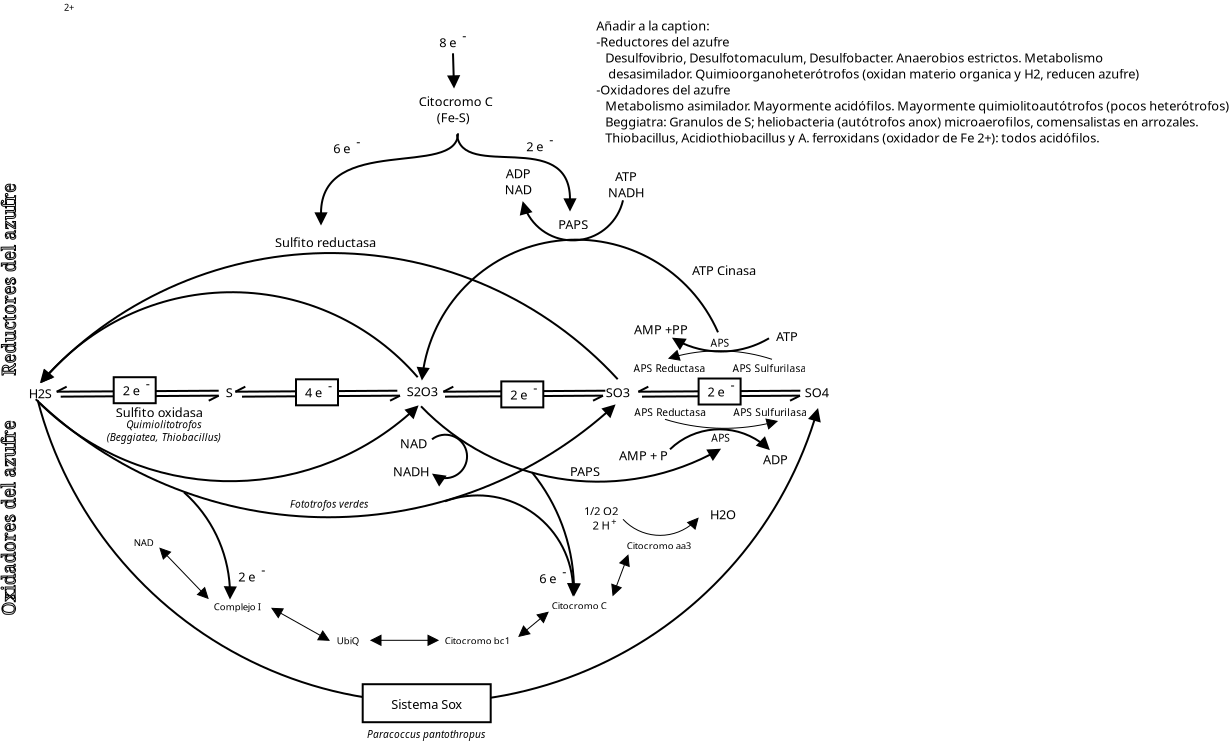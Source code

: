 <?xml version="1.0" encoding="UTF-8"?>
<dia:diagram xmlns:dia="http://www.lysator.liu.se/~alla/dia/">
  <dia:layer name="Fondo" visible="true" active="true">
    <dia:object type="Standard - Text" version="1" id="O0">
      <dia:attribute name="obj_pos">
        <dia:point val="7.215,3.482"/>
      </dia:attribute>
      <dia:attribute name="obj_bb">
        <dia:rectangle val="7.215,3.055;7.893,3.59"/>
      </dia:attribute>
      <dia:attribute name="text">
        <dia:composite type="text">
          <dia:attribute name="string">
            <dia:string>#2+#</dia:string>
          </dia:attribute>
          <dia:attribute name="font">
            <dia:font family="sans" style="0" name="Helvetica"/>
          </dia:attribute>
          <dia:attribute name="height">
            <dia:real val="0.574"/>
          </dia:attribute>
          <dia:attribute name="pos">
            <dia:point val="7.215,3.482"/>
          </dia:attribute>
          <dia:attribute name="color">
            <dia:color val="#000000"/>
          </dia:attribute>
          <dia:attribute name="alignment">
            <dia:enum val="0"/>
          </dia:attribute>
        </dia:composite>
      </dia:attribute>
      <dia:attribute name="valign">
        <dia:enum val="3"/>
      </dia:attribute>
    </dia:object>
    <dia:object type="Standard - Text" version="1" id="O1">
      <dia:attribute name="obj_pos">
        <dia:point val="5.45,22.85"/>
      </dia:attribute>
      <dia:attribute name="obj_bb">
        <dia:rectangle val="5.45,22.255;6.747,23"/>
      </dia:attribute>
      <dia:attribute name="text">
        <dia:composite type="text">
          <dia:attribute name="string">
            <dia:string>#H2S#</dia:string>
          </dia:attribute>
          <dia:attribute name="font">
            <dia:font family="sans" style="0" name="Helvetica"/>
          </dia:attribute>
          <dia:attribute name="height">
            <dia:real val="0.8"/>
          </dia:attribute>
          <dia:attribute name="pos">
            <dia:point val="5.45,22.85"/>
          </dia:attribute>
          <dia:attribute name="color">
            <dia:color val="#000000"/>
          </dia:attribute>
          <dia:attribute name="alignment">
            <dia:enum val="0"/>
          </dia:attribute>
        </dia:composite>
      </dia:attribute>
      <dia:attribute name="valign">
        <dia:enum val="3"/>
      </dia:attribute>
    </dia:object>
    <dia:object type="Standard - Text" version="1" id="O2">
      <dia:attribute name="obj_pos">
        <dia:point val="15.3,22.8"/>
      </dia:attribute>
      <dia:attribute name="obj_bb">
        <dia:rectangle val="15.3,22.205;15.707,22.95"/>
      </dia:attribute>
      <dia:attribute name="text">
        <dia:composite type="text">
          <dia:attribute name="string">
            <dia:string>#S#</dia:string>
          </dia:attribute>
          <dia:attribute name="font">
            <dia:font family="sans" style="0" name="Helvetica"/>
          </dia:attribute>
          <dia:attribute name="height">
            <dia:real val="0.8"/>
          </dia:attribute>
          <dia:attribute name="pos">
            <dia:point val="15.3,22.8"/>
          </dia:attribute>
          <dia:attribute name="color">
            <dia:color val="#000000"/>
          </dia:attribute>
          <dia:attribute name="alignment">
            <dia:enum val="0"/>
          </dia:attribute>
        </dia:composite>
      </dia:attribute>
      <dia:attribute name="valign">
        <dia:enum val="3"/>
      </dia:attribute>
    </dia:object>
    <dia:object type="Standard - Text" version="1" id="O3">
      <dia:attribute name="obj_pos">
        <dia:point val="24.35,22.75"/>
      </dia:attribute>
      <dia:attribute name="obj_bb">
        <dia:rectangle val="24.35,22.155;26.078,22.9"/>
      </dia:attribute>
      <dia:attribute name="text">
        <dia:composite type="text">
          <dia:attribute name="string">
            <dia:string>#S2O3#</dia:string>
          </dia:attribute>
          <dia:attribute name="font">
            <dia:font family="sans" style="0" name="Helvetica"/>
          </dia:attribute>
          <dia:attribute name="height">
            <dia:real val="0.8"/>
          </dia:attribute>
          <dia:attribute name="pos">
            <dia:point val="24.35,22.75"/>
          </dia:attribute>
          <dia:attribute name="color">
            <dia:color val="#000000"/>
          </dia:attribute>
          <dia:attribute name="alignment">
            <dia:enum val="0"/>
          </dia:attribute>
        </dia:composite>
      </dia:attribute>
      <dia:attribute name="valign">
        <dia:enum val="3"/>
      </dia:attribute>
    </dia:object>
    <dia:object type="Standard - Text" version="1" id="O4">
      <dia:attribute name="obj_pos">
        <dia:point val="34.3,22.8"/>
      </dia:attribute>
      <dia:attribute name="obj_bb">
        <dia:rectangle val="34.3,22.205;35.62,22.95"/>
      </dia:attribute>
      <dia:attribute name="text">
        <dia:composite type="text">
          <dia:attribute name="string">
            <dia:string>#SO3#</dia:string>
          </dia:attribute>
          <dia:attribute name="font">
            <dia:font family="sans" style="0" name="Helvetica"/>
          </dia:attribute>
          <dia:attribute name="height">
            <dia:real val="0.8"/>
          </dia:attribute>
          <dia:attribute name="pos">
            <dia:point val="34.3,22.8"/>
          </dia:attribute>
          <dia:attribute name="color">
            <dia:color val="#000000"/>
          </dia:attribute>
          <dia:attribute name="alignment">
            <dia:enum val="0"/>
          </dia:attribute>
        </dia:composite>
      </dia:attribute>
      <dia:attribute name="valign">
        <dia:enum val="3"/>
      </dia:attribute>
    </dia:object>
    <dia:object type="Standard - Text" version="1" id="O5">
      <dia:attribute name="obj_pos">
        <dia:point val="44.25,22.8"/>
      </dia:attribute>
      <dia:attribute name="obj_bb">
        <dia:rectangle val="44.25,22.205;45.57,22.95"/>
      </dia:attribute>
      <dia:attribute name="text">
        <dia:composite type="text">
          <dia:attribute name="string">
            <dia:string>#SO4#</dia:string>
          </dia:attribute>
          <dia:attribute name="font">
            <dia:font family="sans" style="0" name="Helvetica"/>
          </dia:attribute>
          <dia:attribute name="height">
            <dia:real val="0.8"/>
          </dia:attribute>
          <dia:attribute name="pos">
            <dia:point val="44.25,22.8"/>
          </dia:attribute>
          <dia:attribute name="color">
            <dia:color val="#000000"/>
          </dia:attribute>
          <dia:attribute name="alignment">
            <dia:enum val="0"/>
          </dia:attribute>
        </dia:composite>
      </dia:attribute>
      <dia:attribute name="valign">
        <dia:enum val="3"/>
      </dia:attribute>
    </dia:object>
    <dia:object type="Standard - Line" version="0" id="O6">
      <dia:attribute name="obj_pos">
        <dia:point val="7.05,22.772"/>
      </dia:attribute>
      <dia:attribute name="obj_bb">
        <dia:rectangle val="7.0,22.083;15.017,23.866"/>
      </dia:attribute>
      <dia:attribute name="conn_endpoints">
        <dia:point val="7.05,22.772"/>
        <dia:point val="14.95,22.722"/>
      </dia:attribute>
      <dia:attribute name="numcp">
        <dia:int val="1"/>
      </dia:attribute>
      <dia:attribute name="end_arrow">
        <dia:enum val="6"/>
      </dia:attribute>
      <dia:attribute name="end_arrow_length">
        <dia:real val="0.5"/>
      </dia:attribute>
      <dia:attribute name="end_arrow_width">
        <dia:real val="0.5"/>
      </dia:attribute>
    </dia:object>
    <dia:object type="Standard - Line" version="0" id="O7">
      <dia:attribute name="obj_pos">
        <dia:point val="16.115,22.772"/>
      </dia:attribute>
      <dia:attribute name="obj_bb">
        <dia:rectangle val="16.065,22.083;24.082,23.866"/>
      </dia:attribute>
      <dia:attribute name="conn_endpoints">
        <dia:point val="16.115,22.772"/>
        <dia:point val="24.015,22.722"/>
      </dia:attribute>
      <dia:attribute name="numcp">
        <dia:int val="1"/>
      </dia:attribute>
      <dia:attribute name="end_arrow">
        <dia:enum val="6"/>
      </dia:attribute>
      <dia:attribute name="end_arrow_length">
        <dia:real val="0.5"/>
      </dia:attribute>
      <dia:attribute name="end_arrow_width">
        <dia:real val="0.5"/>
      </dia:attribute>
    </dia:object>
    <dia:object type="Standard - Line" version="0" id="O8">
      <dia:attribute name="obj_pos">
        <dia:point val="26.265,22.772"/>
      </dia:attribute>
      <dia:attribute name="obj_bb">
        <dia:rectangle val="26.215,22.083;34.233,23.866"/>
      </dia:attribute>
      <dia:attribute name="conn_endpoints">
        <dia:point val="26.265,22.772"/>
        <dia:point val="34.165,22.722"/>
      </dia:attribute>
      <dia:attribute name="numcp">
        <dia:int val="1"/>
      </dia:attribute>
      <dia:attribute name="end_arrow">
        <dia:enum val="6"/>
      </dia:attribute>
      <dia:attribute name="end_arrow_length">
        <dia:real val="0.5"/>
      </dia:attribute>
      <dia:attribute name="end_arrow_width">
        <dia:real val="0.5"/>
      </dia:attribute>
    </dia:object>
    <dia:object type="Standard - Line" version="0" id="O9">
      <dia:attribute name="obj_pos">
        <dia:point val="36.115,22.772"/>
      </dia:attribute>
      <dia:attribute name="obj_bb">
        <dia:rectangle val="36.065,22.083;44.083,23.866"/>
      </dia:attribute>
      <dia:attribute name="conn_endpoints">
        <dia:point val="36.115,22.772"/>
        <dia:point val="44.015,22.722"/>
      </dia:attribute>
      <dia:attribute name="numcp">
        <dia:int val="1"/>
      </dia:attribute>
      <dia:attribute name="end_arrow">
        <dia:enum val="6"/>
      </dia:attribute>
      <dia:attribute name="end_arrow_length">
        <dia:real val="0.5"/>
      </dia:attribute>
      <dia:attribute name="end_arrow_width">
        <dia:real val="0.5"/>
      </dia:attribute>
    </dia:object>
    <dia:object type="Standard - Line" version="0" id="O10">
      <dia:attribute name="obj_pos">
        <dia:point val="14.95,22.475"/>
      </dia:attribute>
      <dia:attribute name="obj_bb">
        <dia:rectangle val="6.783,21.38;15.0,23.163"/>
      </dia:attribute>
      <dia:attribute name="conn_endpoints">
        <dia:point val="14.95,22.475"/>
        <dia:point val="6.85,22.525"/>
      </dia:attribute>
      <dia:attribute name="numcp">
        <dia:int val="1"/>
      </dia:attribute>
      <dia:attribute name="end_arrow">
        <dia:enum val="6"/>
      </dia:attribute>
      <dia:attribute name="end_arrow_length">
        <dia:real val="0.5"/>
      </dia:attribute>
      <dia:attribute name="end_arrow_width">
        <dia:real val="0.5"/>
      </dia:attribute>
    </dia:object>
    <dia:object type="Standard - Line" version="0" id="O11">
      <dia:attribute name="obj_pos">
        <dia:point val="23.882,22.475"/>
      </dia:attribute>
      <dia:attribute name="obj_bb">
        <dia:rectangle val="15.715,21.38;23.933,23.163"/>
      </dia:attribute>
      <dia:attribute name="conn_endpoints">
        <dia:point val="23.882,22.475"/>
        <dia:point val="15.782,22.525"/>
      </dia:attribute>
      <dia:attribute name="numcp">
        <dia:int val="1"/>
      </dia:attribute>
      <dia:attribute name="end_arrow">
        <dia:enum val="6"/>
      </dia:attribute>
      <dia:attribute name="end_arrow_length">
        <dia:real val="0.5"/>
      </dia:attribute>
      <dia:attribute name="end_arrow_width">
        <dia:real val="0.5"/>
      </dia:attribute>
    </dia:object>
    <dia:object type="Standard - Line" version="0" id="O12">
      <dia:attribute name="obj_pos">
        <dia:point val="34.282,22.475"/>
      </dia:attribute>
      <dia:attribute name="obj_bb">
        <dia:rectangle val="26.115,21.38;34.333,23.163"/>
      </dia:attribute>
      <dia:attribute name="conn_endpoints">
        <dia:point val="34.282,22.475"/>
        <dia:point val="26.182,22.525"/>
      </dia:attribute>
      <dia:attribute name="numcp">
        <dia:int val="1"/>
      </dia:attribute>
      <dia:attribute name="end_arrow">
        <dia:enum val="6"/>
      </dia:attribute>
      <dia:attribute name="end_arrow_length">
        <dia:real val="0.5"/>
      </dia:attribute>
      <dia:attribute name="end_arrow_width">
        <dia:real val="0.5"/>
      </dia:attribute>
    </dia:object>
    <dia:object type="Standard - Line" version="0" id="O13">
      <dia:attribute name="obj_pos">
        <dia:point val="44.032,22.475"/>
      </dia:attribute>
      <dia:attribute name="obj_bb">
        <dia:rectangle val="35.865,21.38;44.083,23.163"/>
      </dia:attribute>
      <dia:attribute name="conn_endpoints">
        <dia:point val="44.032,22.475"/>
        <dia:point val="35.932,22.525"/>
      </dia:attribute>
      <dia:attribute name="numcp">
        <dia:int val="1"/>
      </dia:attribute>
      <dia:attribute name="end_arrow">
        <dia:enum val="6"/>
      </dia:attribute>
      <dia:attribute name="end_arrow_length">
        <dia:real val="0.5"/>
      </dia:attribute>
      <dia:attribute name="end_arrow_width">
        <dia:real val="0.5"/>
      </dia:attribute>
    </dia:object>
    <dia:object type="Standard - Text" version="1" id="O14">
      <dia:attribute name="obj_pos">
        <dia:point val="24.95,8.25"/>
      </dia:attribute>
      <dia:attribute name="obj_bb">
        <dia:rectangle val="24.95,7.655;28.875,9.2"/>
      </dia:attribute>
      <dia:attribute name="text">
        <dia:composite type="text">
          <dia:attribute name="string">
            <dia:string>#Citocromo C
      (Fe-S)#</dia:string>
          </dia:attribute>
          <dia:attribute name="font">
            <dia:font family="sans" style="0" name="Helvetica"/>
          </dia:attribute>
          <dia:attribute name="height">
            <dia:real val="0.8"/>
          </dia:attribute>
          <dia:attribute name="pos">
            <dia:point val="24.95,8.25"/>
          </dia:attribute>
          <dia:attribute name="color">
            <dia:color val="#000000"/>
          </dia:attribute>
          <dia:attribute name="alignment">
            <dia:enum val="0"/>
          </dia:attribute>
        </dia:composite>
      </dia:attribute>
      <dia:attribute name="valign">
        <dia:enum val="3"/>
      </dia:attribute>
    </dia:object>
    <dia:object type="Standard - Outline" version="0" id="O15">
      <dia:attribute name="obj_pos">
        <dia:point val="4.075,21.688"/>
      </dia:attribute>
      <dia:attribute name="obj_bb">
        <dia:rectangle val="4.075,11.424;4.8,21.688"/>
      </dia:attribute>
      <dia:attribute name="meta">
        <dia:composite type="dict"/>
      </dia:attribute>
      <dia:attribute name="name">
        <dia:string>#Reductores del azufre#</dia:string>
      </dia:attribute>
      <dia:attribute name="rotation">
        <dia:real val="90"/>
      </dia:attribute>
      <dia:attribute name="text_font">
        <dia:font family="serif" style="0" name="Times-Roman"/>
      </dia:attribute>
      <dia:attribute name="text_height">
        <dia:real val="0.928"/>
      </dia:attribute>
      <dia:attribute name="line_width">
        <dia:real val="0"/>
      </dia:attribute>
      <dia:attribute name="line_colour">
        <dia:color val="#000000"/>
      </dia:attribute>
      <dia:attribute name="fill_colour">
        <dia:color val="#ffffff"/>
      </dia:attribute>
      <dia:attribute name="show_background">
        <dia:boolean val="false"/>
      </dia:attribute>
    </dia:object>
    <dia:object type="Standard - Outline" version="0" id="O16">
      <dia:attribute name="obj_pos">
        <dia:point val="4.065,33.669"/>
      </dia:attribute>
      <dia:attribute name="obj_bb">
        <dia:rectangle val="4.065,23.415;4.79,33.669"/>
      </dia:attribute>
      <dia:attribute name="meta">
        <dia:composite type="dict"/>
      </dia:attribute>
      <dia:attribute name="name">
        <dia:string>#Oxidadores del azufre#</dia:string>
      </dia:attribute>
      <dia:attribute name="rotation">
        <dia:real val="90"/>
      </dia:attribute>
      <dia:attribute name="text_font">
        <dia:font family="serif" style="0" name="Times-Roman"/>
      </dia:attribute>
      <dia:attribute name="text_height">
        <dia:real val="0.928"/>
      </dia:attribute>
      <dia:attribute name="line_width">
        <dia:real val="0"/>
      </dia:attribute>
      <dia:attribute name="line_colour">
        <dia:color val="#000000"/>
      </dia:attribute>
      <dia:attribute name="fill_colour">
        <dia:color val="#ffffff"/>
      </dia:attribute>
      <dia:attribute name="show_background">
        <dia:boolean val="false"/>
      </dia:attribute>
    </dia:object>
    <dia:object type="Standard - Arc" version="0" id="O17">
      <dia:attribute name="obj_pos">
        <dia:point val="6,23.1"/>
      </dia:attribute>
      <dia:attribute name="obj_bb">
        <dia:rectangle val="5.95,23.05;24.95,27.051"/>
      </dia:attribute>
      <dia:attribute name="conn_endpoints">
        <dia:point val="6,23.1"/>
        <dia:point val="24.9,23.25"/>
      </dia:attribute>
      <dia:attribute name="curve_distance">
        <dia:real val="3.825"/>
      </dia:attribute>
      <dia:attribute name="end_arrow">
        <dia:enum val="3"/>
      </dia:attribute>
      <dia:attribute name="end_arrow_length">
        <dia:real val="0.5"/>
      </dia:attribute>
      <dia:attribute name="end_arrow_width">
        <dia:real val="0.5"/>
      </dia:attribute>
    </dia:object>
    <dia:object type="Standard - Arc" version="0" id="O18">
      <dia:attribute name="obj_pos">
        <dia:point val="24.9,21.8"/>
      </dia:attribute>
      <dia:attribute name="obj_bb">
        <dia:rectangle val="6.049,17.5;24.951,22.101"/>
      </dia:attribute>
      <dia:attribute name="conn_endpoints">
        <dia:point val="24.9,21.8"/>
        <dia:point val="6.1,22.05"/>
      </dia:attribute>
      <dia:attribute name="curve_distance">
        <dia:real val="4.374"/>
      </dia:attribute>
      <dia:attribute name="end_arrow">
        <dia:enum val="3"/>
      </dia:attribute>
      <dia:attribute name="end_arrow_length">
        <dia:real val="0.5"/>
      </dia:attribute>
      <dia:attribute name="end_arrow_width">
        <dia:real val="0.5"/>
      </dia:attribute>
    </dia:object>
    <dia:object type="Standard - Text" version="1" id="O19">
      <dia:attribute name="obj_pos">
        <dia:point val="9.8,23.8"/>
      </dia:attribute>
      <dia:attribute name="obj_bb">
        <dia:rectangle val="9.8,23.205;14.492,23.95"/>
      </dia:attribute>
      <dia:attribute name="text">
        <dia:composite type="text">
          <dia:attribute name="string">
            <dia:string>#Sulfito oxidasa#</dia:string>
          </dia:attribute>
          <dia:attribute name="font">
            <dia:font family="sans" style="0" name="Helvetica"/>
          </dia:attribute>
          <dia:attribute name="height">
            <dia:real val="0.8"/>
          </dia:attribute>
          <dia:attribute name="pos">
            <dia:point val="9.8,23.8"/>
          </dia:attribute>
          <dia:attribute name="color">
            <dia:color val="#000000"/>
          </dia:attribute>
          <dia:attribute name="alignment">
            <dia:enum val="0"/>
          </dia:attribute>
        </dia:composite>
      </dia:attribute>
      <dia:attribute name="valign">
        <dia:enum val="3"/>
      </dia:attribute>
    </dia:object>
    <dia:object type="Standard - Text" version="1" id="O20">
      <dia:attribute name="obj_pos">
        <dia:point val="12.2,24.35"/>
      </dia:attribute>
      <dia:attribute name="obj_bb">
        <dia:rectangle val="9.05,23.88;15.35,25.105"/>
      </dia:attribute>
      <dia:attribute name="text">
        <dia:composite type="text">
          <dia:attribute name="string">
            <dia:string>#Quimiolitotrofos
(Beggiatea, Thiobacillus)#</dia:string>
          </dia:attribute>
          <dia:attribute name="font">
            <dia:font family="sans" style="8" name="Helvetica-Oblique"/>
          </dia:attribute>
          <dia:attribute name="height">
            <dia:real val="0.635"/>
          </dia:attribute>
          <dia:attribute name="pos">
            <dia:point val="12.2,24.35"/>
          </dia:attribute>
          <dia:attribute name="color">
            <dia:color val="#000000"/>
          </dia:attribute>
          <dia:attribute name="alignment">
            <dia:enum val="1"/>
          </dia:attribute>
        </dia:composite>
      </dia:attribute>
      <dia:attribute name="valign">
        <dia:enum val="3"/>
      </dia:attribute>
    </dia:object>
    <dia:object type="Standard - Arc" version="0" id="O21">
      <dia:attribute name="obj_pos">
        <dia:point val="5.8,22.9"/>
      </dia:attribute>
      <dia:attribute name="obj_bb">
        <dia:rectangle val="5.749,22.849;34.8,28.853"/>
      </dia:attribute>
      <dia:attribute name="conn_endpoints">
        <dia:point val="5.8,22.9"/>
        <dia:point val="34.75,23.2"/>
      </dia:attribute>
      <dia:attribute name="curve_distance">
        <dia:real val="5.752"/>
      </dia:attribute>
      <dia:attribute name="end_arrow">
        <dia:enum val="3"/>
      </dia:attribute>
      <dia:attribute name="end_arrow_length">
        <dia:real val="0.5"/>
      </dia:attribute>
      <dia:attribute name="end_arrow_width">
        <dia:real val="0.5"/>
      </dia:attribute>
    </dia:object>
    <dia:object type="Standard - Arc" version="0" id="O22">
      <dia:attribute name="obj_pos">
        <dia:point val="5.9,22.95"/>
      </dia:attribute>
      <dia:attribute name="obj_bb">
        <dia:rectangle val="5.849,22.899;45.053,38.114"/>
      </dia:attribute>
      <dia:attribute name="conn_endpoints">
        <dia:point val="5.9,22.95"/>
        <dia:point val="44.9,23.4"/>
      </dia:attribute>
      <dia:attribute name="curve_distance">
        <dia:real val="14.889"/>
      </dia:attribute>
      <dia:attribute name="end_arrow">
        <dia:enum val="3"/>
      </dia:attribute>
      <dia:attribute name="end_arrow_length">
        <dia:real val="0.5"/>
      </dia:attribute>
      <dia:attribute name="end_arrow_width">
        <dia:real val="0.5"/>
      </dia:attribute>
    </dia:object>
    <dia:object type="Standard - Text" version="1" id="O23">
      <dia:attribute name="obj_pos">
        <dia:point val="20.465,28.325"/>
      </dia:attribute>
      <dia:attribute name="obj_bb">
        <dia:rectangle val="18.233,27.855;22.698,28.445"/>
      </dia:attribute>
      <dia:attribute name="text">
        <dia:composite type="text">
          <dia:attribute name="string">
            <dia:string>#Fototrofos verdes#</dia:string>
          </dia:attribute>
          <dia:attribute name="font">
            <dia:font family="sans" style="8" name="Helvetica-Oblique"/>
          </dia:attribute>
          <dia:attribute name="height">
            <dia:real val="0.635"/>
          </dia:attribute>
          <dia:attribute name="pos">
            <dia:point val="20.465,28.325"/>
          </dia:attribute>
          <dia:attribute name="color">
            <dia:color val="#000000"/>
          </dia:attribute>
          <dia:attribute name="alignment">
            <dia:enum val="1"/>
          </dia:attribute>
        </dia:composite>
      </dia:attribute>
      <dia:attribute name="valign">
        <dia:enum val="3"/>
      </dia:attribute>
    </dia:object>
    <dia:object type="Flowchart - Box" version="0" id="O24">
      <dia:attribute name="obj_pos">
        <dia:point val="22.15,37.15"/>
      </dia:attribute>
      <dia:attribute name="obj_bb">
        <dia:rectangle val="22.1,37.1;28.6,39.1"/>
      </dia:attribute>
      <dia:attribute name="elem_corner">
        <dia:point val="22.15,37.15"/>
      </dia:attribute>
      <dia:attribute name="elem_width">
        <dia:real val="6.4"/>
      </dia:attribute>
      <dia:attribute name="elem_height">
        <dia:real val="1.9"/>
      </dia:attribute>
      <dia:attribute name="show_background">
        <dia:boolean val="true"/>
      </dia:attribute>
      <dia:attribute name="padding">
        <dia:real val="0.5"/>
      </dia:attribute>
      <dia:attribute name="text">
        <dia:composite type="text">
          <dia:attribute name="string">
            <dia:string>#Sistema Sox#</dia:string>
          </dia:attribute>
          <dia:attribute name="font">
            <dia:font family="sans" style="0" name="Helvetica"/>
          </dia:attribute>
          <dia:attribute name="height">
            <dia:real val="0.8"/>
          </dia:attribute>
          <dia:attribute name="pos">
            <dia:point val="25.35,38.295"/>
          </dia:attribute>
          <dia:attribute name="color">
            <dia:color val="#000000"/>
          </dia:attribute>
          <dia:attribute name="alignment">
            <dia:enum val="1"/>
          </dia:attribute>
        </dia:composite>
      </dia:attribute>
    </dia:object>
    <dia:object type="Standard - Arc" version="0" id="O25">
      <dia:attribute name="obj_pos">
        <dia:point val="34.9,21.9"/>
      </dia:attribute>
      <dia:attribute name="obj_bb">
        <dia:rectangle val="6.0,15.542;34.95,22.1"/>
      </dia:attribute>
      <dia:attribute name="conn_endpoints">
        <dia:point val="34.9,21.9"/>
        <dia:point val="6.05,22.05"/>
      </dia:attribute>
      <dia:attribute name="curve_distance">
        <dia:real val="6.383"/>
      </dia:attribute>
      <dia:attribute name="end_arrow">
        <dia:enum val="3"/>
      </dia:attribute>
      <dia:attribute name="end_arrow_length">
        <dia:real val="0.5"/>
      </dia:attribute>
      <dia:attribute name="end_arrow_width">
        <dia:real val="0.5"/>
      </dia:attribute>
    </dia:object>
    <dia:object type="Standard - Text" version="1" id="O26">
      <dia:attribute name="obj_pos">
        <dia:point val="40.05,23.75"/>
      </dia:attribute>
      <dia:attribute name="obj_bb">
        <dia:rectangle val="35.502,23.263;44.612,25.175"/>
      </dia:attribute>
      <dia:attribute name="text">
        <dia:composite type="text">
          <dia:attribute name="string">
            <dia:string>#APS Reductasa         APS Sulfurilasa

APS#</dia:string>
          </dia:attribute>
          <dia:attribute name="font">
            <dia:font family="sans" style="0" name="Helvetica"/>
          </dia:attribute>
          <dia:attribute name="height">
            <dia:real val="0.638"/>
          </dia:attribute>
          <dia:attribute name="pos">
            <dia:point val="40.05,23.75"/>
          </dia:attribute>
          <dia:attribute name="color">
            <dia:color val="#000000"/>
          </dia:attribute>
          <dia:attribute name="alignment">
            <dia:enum val="1"/>
          </dia:attribute>
        </dia:composite>
      </dia:attribute>
      <dia:attribute name="valign">
        <dia:enum val="3"/>
      </dia:attribute>
    </dia:object>
    <dia:object type="Standard - Text" version="1" id="O27">
      <dia:attribute name="obj_pos">
        <dia:point val="40.013,20.277"/>
      </dia:attribute>
      <dia:attribute name="obj_bb">
        <dia:rectangle val="35.465,19.805;44.56,21.673"/>
      </dia:attribute>
      <dia:attribute name="text">
        <dia:composite type="text">
          <dia:attribute name="string">
            <dia:string>#APS

APS Reductasa         APS Sulfurilasa#</dia:string>
          </dia:attribute>
          <dia:attribute name="font">
            <dia:font family="sans" style="0" name="Helvetica"/>
          </dia:attribute>
          <dia:attribute name="height">
            <dia:real val="0.638"/>
          </dia:attribute>
          <dia:attribute name="pos">
            <dia:point val="40.013,20.277"/>
          </dia:attribute>
          <dia:attribute name="color">
            <dia:color val="#000000"/>
          </dia:attribute>
          <dia:attribute name="alignment">
            <dia:enum val="1"/>
          </dia:attribute>
        </dia:composite>
      </dia:attribute>
      <dia:attribute name="valign">
        <dia:enum val="3"/>
      </dia:attribute>
    </dia:object>
    <dia:group>
      <dia:object type="Standard - Box" version="0" id="O28">
        <dia:attribute name="obj_pos">
          <dia:point val="9.7,21.8"/>
        </dia:attribute>
        <dia:attribute name="obj_bb">
          <dia:rectangle val="9.65,21.75;11.85,23.15"/>
        </dia:attribute>
        <dia:attribute name="elem_corner">
          <dia:point val="9.7,21.8"/>
        </dia:attribute>
        <dia:attribute name="elem_width">
          <dia:real val="2.1"/>
        </dia:attribute>
        <dia:attribute name="elem_height">
          <dia:real val="1.3"/>
        </dia:attribute>
        <dia:attribute name="show_background">
          <dia:boolean val="true"/>
        </dia:attribute>
      </dia:object>
      <dia:group>
        <dia:object type="Standard - Text" version="1" id="O29">
          <dia:attribute name="obj_pos">
            <dia:point val="10.15,22.7"/>
          </dia:attribute>
          <dia:attribute name="obj_bb">
            <dia:rectangle val="10.15,22.105;11.155,22.85"/>
          </dia:attribute>
          <dia:attribute name="text">
            <dia:composite type="text">
              <dia:attribute name="string">
                <dia:string>#2 e#</dia:string>
              </dia:attribute>
              <dia:attribute name="font">
                <dia:font family="sans" style="0" name="Helvetica"/>
              </dia:attribute>
              <dia:attribute name="height">
                <dia:real val="0.8"/>
              </dia:attribute>
              <dia:attribute name="pos">
                <dia:point val="10.15,22.7"/>
              </dia:attribute>
              <dia:attribute name="color">
                <dia:color val="#000000"/>
              </dia:attribute>
              <dia:attribute name="alignment">
                <dia:enum val="0"/>
              </dia:attribute>
            </dia:composite>
          </dia:attribute>
          <dia:attribute name="valign">
            <dia:enum val="3"/>
          </dia:attribute>
        </dia:object>
        <dia:object type="Standard - Text" version="1" id="O30">
          <dia:attribute name="obj_pos">
            <dia:point val="11.3,22.35"/>
          </dia:attribute>
          <dia:attribute name="obj_bb">
            <dia:rectangle val="11.3,21.755;11.53,22.5"/>
          </dia:attribute>
          <dia:attribute name="text">
            <dia:composite type="text">
              <dia:attribute name="string">
                <dia:string>#-#</dia:string>
              </dia:attribute>
              <dia:attribute name="font">
                <dia:font family="sans" style="0" name="Helvetica"/>
              </dia:attribute>
              <dia:attribute name="height">
                <dia:real val="0.8"/>
              </dia:attribute>
              <dia:attribute name="pos">
                <dia:point val="11.3,22.35"/>
              </dia:attribute>
              <dia:attribute name="color">
                <dia:color val="#000000"/>
              </dia:attribute>
              <dia:attribute name="alignment">
                <dia:enum val="0"/>
              </dia:attribute>
            </dia:composite>
          </dia:attribute>
          <dia:attribute name="valign">
            <dia:enum val="3"/>
          </dia:attribute>
        </dia:object>
      </dia:group>
    </dia:group>
    <dia:group>
      <dia:object type="Standard - Box" version="0" id="O31">
        <dia:attribute name="obj_pos">
          <dia:point val="29.08,22.01"/>
        </dia:attribute>
        <dia:attribute name="obj_bb">
          <dia:rectangle val="29.03,21.96;31.23,23.36"/>
        </dia:attribute>
        <dia:attribute name="elem_corner">
          <dia:point val="29.08,22.01"/>
        </dia:attribute>
        <dia:attribute name="elem_width">
          <dia:real val="2.1"/>
        </dia:attribute>
        <dia:attribute name="elem_height">
          <dia:real val="1.3"/>
        </dia:attribute>
        <dia:attribute name="show_background">
          <dia:boolean val="true"/>
        </dia:attribute>
      </dia:object>
      <dia:group>
        <dia:object type="Standard - Text" version="1" id="O32">
          <dia:attribute name="obj_pos">
            <dia:point val="29.53,22.91"/>
          </dia:attribute>
          <dia:attribute name="obj_bb">
            <dia:rectangle val="29.53,22.315;30.535,23.06"/>
          </dia:attribute>
          <dia:attribute name="text">
            <dia:composite type="text">
              <dia:attribute name="string">
                <dia:string>#2 e#</dia:string>
              </dia:attribute>
              <dia:attribute name="font">
                <dia:font family="sans" style="0" name="Helvetica"/>
              </dia:attribute>
              <dia:attribute name="height">
                <dia:real val="0.8"/>
              </dia:attribute>
              <dia:attribute name="pos">
                <dia:point val="29.53,22.91"/>
              </dia:attribute>
              <dia:attribute name="color">
                <dia:color val="#000000"/>
              </dia:attribute>
              <dia:attribute name="alignment">
                <dia:enum val="0"/>
              </dia:attribute>
            </dia:composite>
          </dia:attribute>
          <dia:attribute name="valign">
            <dia:enum val="3"/>
          </dia:attribute>
        </dia:object>
        <dia:object type="Standard - Text" version="1" id="O33">
          <dia:attribute name="obj_pos">
            <dia:point val="30.68,22.56"/>
          </dia:attribute>
          <dia:attribute name="obj_bb">
            <dia:rectangle val="30.68,21.965;30.91,22.71"/>
          </dia:attribute>
          <dia:attribute name="text">
            <dia:composite type="text">
              <dia:attribute name="string">
                <dia:string>#-#</dia:string>
              </dia:attribute>
              <dia:attribute name="font">
                <dia:font family="sans" style="0" name="Helvetica"/>
              </dia:attribute>
              <dia:attribute name="height">
                <dia:real val="0.8"/>
              </dia:attribute>
              <dia:attribute name="pos">
                <dia:point val="30.68,22.56"/>
              </dia:attribute>
              <dia:attribute name="color">
                <dia:color val="#000000"/>
              </dia:attribute>
              <dia:attribute name="alignment">
                <dia:enum val="0"/>
              </dia:attribute>
            </dia:composite>
          </dia:attribute>
          <dia:attribute name="valign">
            <dia:enum val="3"/>
          </dia:attribute>
        </dia:object>
      </dia:group>
    </dia:group>
    <dia:group>
      <dia:object type="Standard - Box" version="0" id="O34">
        <dia:attribute name="obj_pos">
          <dia:point val="38.945,21.865"/>
        </dia:attribute>
        <dia:attribute name="obj_bb">
          <dia:rectangle val="38.895,21.815;41.095,23.215"/>
        </dia:attribute>
        <dia:attribute name="elem_corner">
          <dia:point val="38.945,21.865"/>
        </dia:attribute>
        <dia:attribute name="elem_width">
          <dia:real val="2.1"/>
        </dia:attribute>
        <dia:attribute name="elem_height">
          <dia:real val="1.3"/>
        </dia:attribute>
        <dia:attribute name="show_background">
          <dia:boolean val="true"/>
        </dia:attribute>
      </dia:object>
      <dia:group>
        <dia:object type="Standard - Text" version="1" id="O35">
          <dia:attribute name="obj_pos">
            <dia:point val="39.395,22.765"/>
          </dia:attribute>
          <dia:attribute name="obj_bb">
            <dia:rectangle val="39.395,22.17;40.4,22.915"/>
          </dia:attribute>
          <dia:attribute name="text">
            <dia:composite type="text">
              <dia:attribute name="string">
                <dia:string>#2 e#</dia:string>
              </dia:attribute>
              <dia:attribute name="font">
                <dia:font family="sans" style="0" name="Helvetica"/>
              </dia:attribute>
              <dia:attribute name="height">
                <dia:real val="0.8"/>
              </dia:attribute>
              <dia:attribute name="pos">
                <dia:point val="39.395,22.765"/>
              </dia:attribute>
              <dia:attribute name="color">
                <dia:color val="#000000"/>
              </dia:attribute>
              <dia:attribute name="alignment">
                <dia:enum val="0"/>
              </dia:attribute>
            </dia:composite>
          </dia:attribute>
          <dia:attribute name="valign">
            <dia:enum val="3"/>
          </dia:attribute>
        </dia:object>
        <dia:object type="Standard - Text" version="1" id="O36">
          <dia:attribute name="obj_pos">
            <dia:point val="40.545,22.415"/>
          </dia:attribute>
          <dia:attribute name="obj_bb">
            <dia:rectangle val="40.545,21.82;40.775,22.565"/>
          </dia:attribute>
          <dia:attribute name="text">
            <dia:composite type="text">
              <dia:attribute name="string">
                <dia:string>#-#</dia:string>
              </dia:attribute>
              <dia:attribute name="font">
                <dia:font family="sans" style="0" name="Helvetica"/>
              </dia:attribute>
              <dia:attribute name="height">
                <dia:real val="0.8"/>
              </dia:attribute>
              <dia:attribute name="pos">
                <dia:point val="40.545,22.415"/>
              </dia:attribute>
              <dia:attribute name="color">
                <dia:color val="#000000"/>
              </dia:attribute>
              <dia:attribute name="alignment">
                <dia:enum val="0"/>
              </dia:attribute>
            </dia:composite>
          </dia:attribute>
          <dia:attribute name="valign">
            <dia:enum val="3"/>
          </dia:attribute>
        </dia:object>
      </dia:group>
    </dia:group>
    <dia:group>
      <dia:object type="Standard - Box" version="0" id="O37">
        <dia:attribute name="obj_pos">
          <dia:point val="18.815,21.905"/>
        </dia:attribute>
        <dia:attribute name="obj_bb">
          <dia:rectangle val="18.765,21.855;20.965,23.255"/>
        </dia:attribute>
        <dia:attribute name="elem_corner">
          <dia:point val="18.815,21.905"/>
        </dia:attribute>
        <dia:attribute name="elem_width">
          <dia:real val="2.1"/>
        </dia:attribute>
        <dia:attribute name="elem_height">
          <dia:real val="1.3"/>
        </dia:attribute>
        <dia:attribute name="show_background">
          <dia:boolean val="true"/>
        </dia:attribute>
      </dia:object>
      <dia:object type="Standard - Text" version="1" id="O38">
        <dia:attribute name="obj_pos">
          <dia:point val="19.265,22.805"/>
        </dia:attribute>
        <dia:attribute name="obj_bb">
          <dia:rectangle val="19.265,22.21;20.27,22.955"/>
        </dia:attribute>
        <dia:attribute name="text">
          <dia:composite type="text">
            <dia:attribute name="string">
              <dia:string>#4 e#</dia:string>
            </dia:attribute>
            <dia:attribute name="font">
              <dia:font family="sans" style="0" name="Helvetica"/>
            </dia:attribute>
            <dia:attribute name="height">
              <dia:real val="0.8"/>
            </dia:attribute>
            <dia:attribute name="pos">
              <dia:point val="19.265,22.805"/>
            </dia:attribute>
            <dia:attribute name="color">
              <dia:color val="#000000"/>
            </dia:attribute>
            <dia:attribute name="alignment">
              <dia:enum val="0"/>
            </dia:attribute>
          </dia:composite>
        </dia:attribute>
        <dia:attribute name="valign">
          <dia:enum val="3"/>
        </dia:attribute>
      </dia:object>
      <dia:object type="Standard - Text" version="1" id="O39">
        <dia:attribute name="obj_pos">
          <dia:point val="20.415,22.455"/>
        </dia:attribute>
        <dia:attribute name="obj_bb">
          <dia:rectangle val="20.415,21.86;20.645,22.605"/>
        </dia:attribute>
        <dia:attribute name="text">
          <dia:composite type="text">
            <dia:attribute name="string">
              <dia:string>#-#</dia:string>
            </dia:attribute>
            <dia:attribute name="font">
              <dia:font family="sans" style="0" name="Helvetica"/>
            </dia:attribute>
            <dia:attribute name="height">
              <dia:real val="0.8"/>
            </dia:attribute>
            <dia:attribute name="pos">
              <dia:point val="20.415,22.455"/>
            </dia:attribute>
            <dia:attribute name="color">
              <dia:color val="#000000"/>
            </dia:attribute>
            <dia:attribute name="alignment">
              <dia:enum val="0"/>
            </dia:attribute>
          </dia:composite>
        </dia:attribute>
        <dia:attribute name="valign">
          <dia:enum val="3"/>
        </dia:attribute>
      </dia:object>
    </dia:group>
    <dia:object type="Standard - Text" version="1" id="O40">
      <dia:attribute name="obj_pos">
        <dia:point val="10.7,30.25"/>
      </dia:attribute>
      <dia:attribute name="obj_bb">
        <dia:rectangle val="10.7,29.805;11.758,30.363"/>
      </dia:attribute>
      <dia:attribute name="text">
        <dia:composite type="text">
          <dia:attribute name="string">
            <dia:string>#NAD#</dia:string>
          </dia:attribute>
          <dia:attribute name="font">
            <dia:font family="sans" style="0" name="Helvetica"/>
          </dia:attribute>
          <dia:attribute name="height">
            <dia:real val="0.6"/>
          </dia:attribute>
          <dia:attribute name="pos">
            <dia:point val="10.7,30.25"/>
          </dia:attribute>
          <dia:attribute name="color">
            <dia:color val="#000000"/>
          </dia:attribute>
          <dia:attribute name="alignment">
            <dia:enum val="0"/>
          </dia:attribute>
        </dia:composite>
      </dia:attribute>
      <dia:attribute name="valign">
        <dia:enum val="3"/>
      </dia:attribute>
    </dia:object>
    <dia:object type="Standard - Text" version="1" id="O41">
      <dia:attribute name="obj_pos">
        <dia:point val="14.7,33.45"/>
      </dia:attribute>
      <dia:attribute name="obj_bb">
        <dia:rectangle val="14.7,33.005;17.247,33.562"/>
      </dia:attribute>
      <dia:attribute name="text">
        <dia:composite type="text">
          <dia:attribute name="string">
            <dia:string>#Complejo I#</dia:string>
          </dia:attribute>
          <dia:attribute name="font">
            <dia:font family="sans" style="0" name="Helvetica"/>
          </dia:attribute>
          <dia:attribute name="height">
            <dia:real val="0.6"/>
          </dia:attribute>
          <dia:attribute name="pos">
            <dia:point val="14.7,33.45"/>
          </dia:attribute>
          <dia:attribute name="color">
            <dia:color val="#000000"/>
          </dia:attribute>
          <dia:attribute name="alignment">
            <dia:enum val="0"/>
          </dia:attribute>
        </dia:composite>
      </dia:attribute>
      <dia:attribute name="valign">
        <dia:enum val="3"/>
      </dia:attribute>
    </dia:object>
    <dia:object type="Standard - Text" version="1" id="O42">
      <dia:attribute name="obj_pos">
        <dia:point val="20.85,35.15"/>
      </dia:attribute>
      <dia:attribute name="obj_bb">
        <dia:rectangle val="20.85,34.705;22.017,35.263"/>
      </dia:attribute>
      <dia:attribute name="text">
        <dia:composite type="text">
          <dia:attribute name="string">
            <dia:string>#UbiQ#</dia:string>
          </dia:attribute>
          <dia:attribute name="font">
            <dia:font family="sans" style="0" name="Helvetica"/>
          </dia:attribute>
          <dia:attribute name="height">
            <dia:real val="0.6"/>
          </dia:attribute>
          <dia:attribute name="pos">
            <dia:point val="20.85,35.15"/>
          </dia:attribute>
          <dia:attribute name="color">
            <dia:color val="#000000"/>
          </dia:attribute>
          <dia:attribute name="alignment">
            <dia:enum val="0"/>
          </dia:attribute>
        </dia:composite>
      </dia:attribute>
      <dia:attribute name="valign">
        <dia:enum val="3"/>
      </dia:attribute>
    </dia:object>
    <dia:object type="Standard - Text" version="1" id="O43">
      <dia:attribute name="obj_pos">
        <dia:point val="26.25,35.15"/>
      </dia:attribute>
      <dia:attribute name="obj_bb">
        <dia:rectangle val="26.25,34.705;29.73,35.263"/>
      </dia:attribute>
      <dia:attribute name="text">
        <dia:composite type="text">
          <dia:attribute name="string">
            <dia:string>#Citocromo bc1#</dia:string>
          </dia:attribute>
          <dia:attribute name="font">
            <dia:font family="sans" style="0" name="Helvetica"/>
          </dia:attribute>
          <dia:attribute name="height">
            <dia:real val="0.6"/>
          </dia:attribute>
          <dia:attribute name="pos">
            <dia:point val="26.25,35.15"/>
          </dia:attribute>
          <dia:attribute name="color">
            <dia:color val="#000000"/>
          </dia:attribute>
          <dia:attribute name="alignment">
            <dia:enum val="0"/>
          </dia:attribute>
        </dia:composite>
      </dia:attribute>
      <dia:attribute name="valign">
        <dia:enum val="3"/>
      </dia:attribute>
    </dia:object>
    <dia:object type="Standard - Text" version="1" id="O44">
      <dia:attribute name="obj_pos">
        <dia:point val="31.6,33.4"/>
      </dia:attribute>
      <dia:attribute name="obj_bb">
        <dia:rectangle val="31.6,32.955;34.54,33.513"/>
      </dia:attribute>
      <dia:attribute name="text">
        <dia:composite type="text">
          <dia:attribute name="string">
            <dia:string>#Citocromo C#</dia:string>
          </dia:attribute>
          <dia:attribute name="font">
            <dia:font family="sans" style="0" name="Helvetica"/>
          </dia:attribute>
          <dia:attribute name="height">
            <dia:real val="0.6"/>
          </dia:attribute>
          <dia:attribute name="pos">
            <dia:point val="31.6,33.4"/>
          </dia:attribute>
          <dia:attribute name="color">
            <dia:color val="#000000"/>
          </dia:attribute>
          <dia:attribute name="alignment">
            <dia:enum val="0"/>
          </dia:attribute>
        </dia:composite>
      </dia:attribute>
      <dia:attribute name="valign">
        <dia:enum val="3"/>
      </dia:attribute>
    </dia:object>
    <dia:object type="Standard - Text" version="1" id="O45">
      <dia:attribute name="obj_pos">
        <dia:point val="35.35,30.4"/>
      </dia:attribute>
      <dia:attribute name="obj_bb">
        <dia:rectangle val="35.35,29.955;38.85,30.512"/>
      </dia:attribute>
      <dia:attribute name="text">
        <dia:composite type="text">
          <dia:attribute name="string">
            <dia:string>#Citocromo aa3#</dia:string>
          </dia:attribute>
          <dia:attribute name="font">
            <dia:font family="sans" style="0" name="Helvetica"/>
          </dia:attribute>
          <dia:attribute name="height">
            <dia:real val="0.6"/>
          </dia:attribute>
          <dia:attribute name="pos">
            <dia:point val="35.35,30.4"/>
          </dia:attribute>
          <dia:attribute name="color">
            <dia:color val="#000000"/>
          </dia:attribute>
          <dia:attribute name="alignment">
            <dia:enum val="0"/>
          </dia:attribute>
        </dia:composite>
      </dia:attribute>
      <dia:attribute name="valign">
        <dia:enum val="3"/>
      </dia:attribute>
    </dia:object>
    <dia:object type="Standard - Arc" version="0" id="O46">
      <dia:attribute name="obj_pos">
        <dia:point val="13.215,27.555"/>
      </dia:attribute>
      <dia:attribute name="obj_bb">
        <dia:rectangle val="13.149,27.489;15.861,32.921"/>
      </dia:attribute>
      <dia:attribute name="conn_endpoints">
        <dia:point val="13.215,27.555"/>
        <dia:point val="15.515,32.855"/>
      </dia:attribute>
      <dia:attribute name="curve_distance">
        <dia:real val="-0.638"/>
      </dia:attribute>
      <dia:attribute name="end_arrow">
        <dia:enum val="3"/>
      </dia:attribute>
      <dia:attribute name="end_arrow_length">
        <dia:real val="0.5"/>
      </dia:attribute>
      <dia:attribute name="end_arrow_width">
        <dia:real val="0.5"/>
      </dia:attribute>
    </dia:object>
    <dia:object type="Standard - Text" version="1" id="O47">
      <dia:attribute name="obj_pos">
        <dia:point val="25.315,39.837"/>
      </dia:attribute>
      <dia:attribute name="obj_bb">
        <dia:rectangle val="22.091,39.367;28.539,39.958"/>
      </dia:attribute>
      <dia:attribute name="text">
        <dia:composite type="text">
          <dia:attribute name="string">
            <dia:string>#Paracoccus pantothropus#</dia:string>
          </dia:attribute>
          <dia:attribute name="font">
            <dia:font family="sans" style="8" name="Helvetica-Oblique"/>
          </dia:attribute>
          <dia:attribute name="height">
            <dia:real val="0.635"/>
          </dia:attribute>
          <dia:attribute name="pos">
            <dia:point val="25.315,39.837"/>
          </dia:attribute>
          <dia:attribute name="color">
            <dia:color val="#000000"/>
          </dia:attribute>
          <dia:attribute name="alignment">
            <dia:enum val="1"/>
          </dia:attribute>
        </dia:composite>
      </dia:attribute>
      <dia:attribute name="valign">
        <dia:enum val="3"/>
      </dia:attribute>
    </dia:object>
    <dia:object type="Standard - Line" version="0" id="O48">
      <dia:attribute name="obj_pos">
        <dia:point val="12.015,30.355"/>
      </dia:attribute>
      <dia:attribute name="obj_bb">
        <dia:rectangle val="12.015,30.355;14.415,32.855"/>
      </dia:attribute>
      <dia:attribute name="conn_endpoints">
        <dia:point val="12.015,30.355"/>
        <dia:point val="14.415,32.855"/>
      </dia:attribute>
      <dia:attribute name="numcp">
        <dia:int val="1"/>
      </dia:attribute>
      <dia:attribute name="line_width">
        <dia:real val="0"/>
      </dia:attribute>
      <dia:attribute name="start_arrow">
        <dia:enum val="3"/>
      </dia:attribute>
      <dia:attribute name="start_arrow_length">
        <dia:real val="0.5"/>
      </dia:attribute>
      <dia:attribute name="start_arrow_width">
        <dia:real val="0.5"/>
      </dia:attribute>
      <dia:attribute name="end_arrow">
        <dia:enum val="3"/>
      </dia:attribute>
      <dia:attribute name="end_arrow_length">
        <dia:real val="0.5"/>
      </dia:attribute>
      <dia:attribute name="end_arrow_width">
        <dia:real val="0.5"/>
      </dia:attribute>
    </dia:object>
    <dia:object type="Standard - Line" version="0" id="O49">
      <dia:attribute name="obj_pos">
        <dia:point val="17.615,33.355"/>
      </dia:attribute>
      <dia:attribute name="obj_bb">
        <dia:rectangle val="17.615,33.355;20.465,34.955"/>
      </dia:attribute>
      <dia:attribute name="conn_endpoints">
        <dia:point val="17.615,33.355"/>
        <dia:point val="20.465,34.955"/>
      </dia:attribute>
      <dia:attribute name="numcp">
        <dia:int val="1"/>
      </dia:attribute>
      <dia:attribute name="line_width">
        <dia:real val="0"/>
      </dia:attribute>
      <dia:attribute name="start_arrow">
        <dia:enum val="3"/>
      </dia:attribute>
      <dia:attribute name="start_arrow_length">
        <dia:real val="0.5"/>
      </dia:attribute>
      <dia:attribute name="start_arrow_width">
        <dia:real val="0.5"/>
      </dia:attribute>
      <dia:attribute name="end_arrow">
        <dia:enum val="3"/>
      </dia:attribute>
      <dia:attribute name="end_arrow_length">
        <dia:real val="0.5"/>
      </dia:attribute>
      <dia:attribute name="end_arrow_width">
        <dia:real val="0.5"/>
      </dia:attribute>
    </dia:object>
    <dia:object type="Standard - Line" version="0" id="O50">
      <dia:attribute name="obj_pos">
        <dia:point val="22.565,34.955"/>
      </dia:attribute>
      <dia:attribute name="obj_bb">
        <dia:rectangle val="22.565,34.705;25.915,35.205"/>
      </dia:attribute>
      <dia:attribute name="conn_endpoints">
        <dia:point val="22.565,34.955"/>
        <dia:point val="25.915,34.955"/>
      </dia:attribute>
      <dia:attribute name="numcp">
        <dia:int val="1"/>
      </dia:attribute>
      <dia:attribute name="line_width">
        <dia:real val="0"/>
      </dia:attribute>
      <dia:attribute name="start_arrow">
        <dia:enum val="3"/>
      </dia:attribute>
      <dia:attribute name="start_arrow_length">
        <dia:real val="0.5"/>
      </dia:attribute>
      <dia:attribute name="start_arrow_width">
        <dia:real val="0.5"/>
      </dia:attribute>
      <dia:attribute name="end_arrow">
        <dia:enum val="3"/>
      </dia:attribute>
      <dia:attribute name="end_arrow_length">
        <dia:real val="0.5"/>
      </dia:attribute>
      <dia:attribute name="end_arrow_width">
        <dia:real val="0.5"/>
      </dia:attribute>
    </dia:object>
    <dia:object type="Standard - Line" version="0" id="O51">
      <dia:attribute name="obj_pos">
        <dia:point val="29.965,34.755"/>
      </dia:attribute>
      <dia:attribute name="obj_bb">
        <dia:rectangle val="29.965,33.555;31.415,34.755"/>
      </dia:attribute>
      <dia:attribute name="conn_endpoints">
        <dia:point val="29.965,34.755"/>
        <dia:point val="31.415,33.555"/>
      </dia:attribute>
      <dia:attribute name="numcp">
        <dia:int val="1"/>
      </dia:attribute>
      <dia:attribute name="line_width">
        <dia:real val="0"/>
      </dia:attribute>
      <dia:attribute name="start_arrow">
        <dia:enum val="3"/>
      </dia:attribute>
      <dia:attribute name="start_arrow_length">
        <dia:real val="0.5"/>
      </dia:attribute>
      <dia:attribute name="start_arrow_width">
        <dia:real val="0.5"/>
      </dia:attribute>
      <dia:attribute name="end_arrow">
        <dia:enum val="3"/>
      </dia:attribute>
      <dia:attribute name="end_arrow_length">
        <dia:real val="0.5"/>
      </dia:attribute>
      <dia:attribute name="end_arrow_width">
        <dia:real val="0.5"/>
      </dia:attribute>
    </dia:object>
    <dia:object type="Standard - Line" version="0" id="O52">
      <dia:attribute name="obj_pos">
        <dia:point val="34.665,32.705"/>
      </dia:attribute>
      <dia:attribute name="obj_bb">
        <dia:rectangle val="34.606,30.705;35.474,32.705"/>
      </dia:attribute>
      <dia:attribute name="conn_endpoints">
        <dia:point val="34.665,32.705"/>
        <dia:point val="35.415,30.705"/>
      </dia:attribute>
      <dia:attribute name="numcp">
        <dia:int val="1"/>
      </dia:attribute>
      <dia:attribute name="line_width">
        <dia:real val="0"/>
      </dia:attribute>
      <dia:attribute name="start_arrow">
        <dia:enum val="3"/>
      </dia:attribute>
      <dia:attribute name="start_arrow_length">
        <dia:real val="0.5"/>
      </dia:attribute>
      <dia:attribute name="start_arrow_width">
        <dia:real val="0.5"/>
      </dia:attribute>
      <dia:attribute name="end_arrow">
        <dia:enum val="3"/>
      </dia:attribute>
      <dia:attribute name="end_arrow_length">
        <dia:real val="0.5"/>
      </dia:attribute>
      <dia:attribute name="end_arrow_width">
        <dia:real val="0.5"/>
      </dia:attribute>
    </dia:object>
    <dia:group>
      <dia:object type="Standard - Text" version="1" id="O53">
        <dia:attribute name="obj_pos">
          <dia:point val="15.93,32.01"/>
        </dia:attribute>
        <dia:attribute name="obj_bb">
          <dia:rectangle val="15.93,31.415;16.935,32.16"/>
        </dia:attribute>
        <dia:attribute name="text">
          <dia:composite type="text">
            <dia:attribute name="string">
              <dia:string>#2 e#</dia:string>
            </dia:attribute>
            <dia:attribute name="font">
              <dia:font family="sans" style="0" name="Helvetica"/>
            </dia:attribute>
            <dia:attribute name="height">
              <dia:real val="0.8"/>
            </dia:attribute>
            <dia:attribute name="pos">
              <dia:point val="15.93,32.01"/>
            </dia:attribute>
            <dia:attribute name="color">
              <dia:color val="#000000"/>
            </dia:attribute>
            <dia:attribute name="alignment">
              <dia:enum val="0"/>
            </dia:attribute>
          </dia:composite>
        </dia:attribute>
        <dia:attribute name="valign">
          <dia:enum val="3"/>
        </dia:attribute>
      </dia:object>
      <dia:object type="Standard - Text" version="1" id="O54">
        <dia:attribute name="obj_pos">
          <dia:point val="17.08,31.66"/>
        </dia:attribute>
        <dia:attribute name="obj_bb">
          <dia:rectangle val="17.08,31.065;17.31,31.81"/>
        </dia:attribute>
        <dia:attribute name="text">
          <dia:composite type="text">
            <dia:attribute name="string">
              <dia:string>#-#</dia:string>
            </dia:attribute>
            <dia:attribute name="font">
              <dia:font family="sans" style="0" name="Helvetica"/>
            </dia:attribute>
            <dia:attribute name="height">
              <dia:real val="0.8"/>
            </dia:attribute>
            <dia:attribute name="pos">
              <dia:point val="17.08,31.66"/>
            </dia:attribute>
            <dia:attribute name="color">
              <dia:color val="#000000"/>
            </dia:attribute>
            <dia:attribute name="alignment">
              <dia:enum val="0"/>
            </dia:attribute>
          </dia:composite>
        </dia:attribute>
        <dia:attribute name="valign">
          <dia:enum val="3"/>
        </dia:attribute>
      </dia:object>
    </dia:group>
    <dia:object type="Standard - Arc" version="0" id="O55">
      <dia:attribute name="obj_pos">
        <dia:point val="35.165,28.905"/>
      </dia:attribute>
      <dia:attribute name="obj_bb">
        <dia:rectangle val="35.165,28.855;38.915,29.708"/>
      </dia:attribute>
      <dia:attribute name="conn_endpoints">
        <dia:point val="35.165,28.905"/>
        <dia:point val="38.915,28.855"/>
      </dia:attribute>
      <dia:attribute name="curve_distance">
        <dia:real val="0.828"/>
      </dia:attribute>
      <dia:attribute name="line_width">
        <dia:real val="0"/>
      </dia:attribute>
      <dia:attribute name="end_arrow">
        <dia:enum val="3"/>
      </dia:attribute>
      <dia:attribute name="end_arrow_length">
        <dia:real val="0.5"/>
      </dia:attribute>
      <dia:attribute name="end_arrow_width">
        <dia:real val="0.5"/>
      </dia:attribute>
    </dia:object>
    <dia:object type="Standard - Text" version="1" id="O56">
      <dia:attribute name="obj_pos">
        <dia:point val="34.065,28.705"/>
      </dia:attribute>
      <dia:attribute name="obj_bb">
        <dia:rectangle val="33.116,28.177;35.014,29.548"/>
      </dia:attribute>
      <dia:attribute name="text">
        <dia:composite type="text">
          <dia:attribute name="string">
            <dia:string>#1/2 O2
2 H#</dia:string>
          </dia:attribute>
          <dia:attribute name="font">
            <dia:font family="sans" style="0" name="Helvetica"/>
          </dia:attribute>
          <dia:attribute name="height">
            <dia:real val="0.708"/>
          </dia:attribute>
          <dia:attribute name="pos">
            <dia:point val="34.065,28.705"/>
          </dia:attribute>
          <dia:attribute name="color">
            <dia:color val="#000000"/>
          </dia:attribute>
          <dia:attribute name="alignment">
            <dia:enum val="1"/>
          </dia:attribute>
        </dia:composite>
      </dia:attribute>
      <dia:attribute name="valign">
        <dia:enum val="3"/>
      </dia:attribute>
    </dia:object>
    <dia:object type="Standard - Text" version="1" id="O57">
      <dia:attribute name="obj_pos">
        <dia:point val="34.58,29.188"/>
      </dia:attribute>
      <dia:attribute name="obj_bb">
        <dia:rectangle val="34.58,28.76;34.965,29.295"/>
      </dia:attribute>
      <dia:attribute name="text">
        <dia:composite type="text">
          <dia:attribute name="string">
            <dia:string>#+#</dia:string>
          </dia:attribute>
          <dia:attribute name="font">
            <dia:font family="sans" style="0" name="Helvetica"/>
          </dia:attribute>
          <dia:attribute name="height">
            <dia:real val="0.574"/>
          </dia:attribute>
          <dia:attribute name="pos">
            <dia:point val="34.58,29.188"/>
          </dia:attribute>
          <dia:attribute name="color">
            <dia:color val="#000000"/>
          </dia:attribute>
          <dia:attribute name="alignment">
            <dia:enum val="0"/>
          </dia:attribute>
        </dia:composite>
      </dia:attribute>
      <dia:attribute name="valign">
        <dia:enum val="3"/>
      </dia:attribute>
    </dia:object>
    <dia:object type="Standard - Text" version="1" id="O58">
      <dia:attribute name="obj_pos">
        <dia:point val="39.515,28.905"/>
      </dia:attribute>
      <dia:attribute name="obj_bb">
        <dia:rectangle val="39.515,28.31;40.91,29.055"/>
      </dia:attribute>
      <dia:attribute name="text">
        <dia:composite type="text">
          <dia:attribute name="string">
            <dia:string>#H2O#</dia:string>
          </dia:attribute>
          <dia:attribute name="font">
            <dia:font family="sans" style="0" name="Helvetica"/>
          </dia:attribute>
          <dia:attribute name="height">
            <dia:real val="0.8"/>
          </dia:attribute>
          <dia:attribute name="pos">
            <dia:point val="39.515,28.905"/>
          </dia:attribute>
          <dia:attribute name="color">
            <dia:color val="#000000"/>
          </dia:attribute>
          <dia:attribute name="alignment">
            <dia:enum val="0"/>
          </dia:attribute>
        </dia:composite>
      </dia:attribute>
      <dia:attribute name="valign">
        <dia:enum val="3"/>
      </dia:attribute>
    </dia:object>
    <dia:group>
      <dia:object type="Standard - Text" version="1" id="O59">
        <dia:attribute name="obj_pos">
          <dia:point val="30.98,32.105"/>
        </dia:attribute>
        <dia:attribute name="obj_bb">
          <dia:rectangle val="30.98,31.51;31.985,32.255"/>
        </dia:attribute>
        <dia:attribute name="text">
          <dia:composite type="text">
            <dia:attribute name="string">
              <dia:string>#6 e#</dia:string>
            </dia:attribute>
            <dia:attribute name="font">
              <dia:font family="sans" style="0" name="Helvetica"/>
            </dia:attribute>
            <dia:attribute name="height">
              <dia:real val="0.8"/>
            </dia:attribute>
            <dia:attribute name="pos">
              <dia:point val="30.98,32.105"/>
            </dia:attribute>
            <dia:attribute name="color">
              <dia:color val="#000000"/>
            </dia:attribute>
            <dia:attribute name="alignment">
              <dia:enum val="0"/>
            </dia:attribute>
          </dia:composite>
        </dia:attribute>
        <dia:attribute name="valign">
          <dia:enum val="3"/>
        </dia:attribute>
      </dia:object>
      <dia:object type="Standard - Text" version="1" id="O60">
        <dia:attribute name="obj_pos">
          <dia:point val="32.13,31.755"/>
        </dia:attribute>
        <dia:attribute name="obj_bb">
          <dia:rectangle val="32.13,31.16;32.36,31.905"/>
        </dia:attribute>
        <dia:attribute name="text">
          <dia:composite type="text">
            <dia:attribute name="string">
              <dia:string>#-#</dia:string>
            </dia:attribute>
            <dia:attribute name="font">
              <dia:font family="sans" style="0" name="Helvetica"/>
            </dia:attribute>
            <dia:attribute name="height">
              <dia:real val="0.8"/>
            </dia:attribute>
            <dia:attribute name="pos">
              <dia:point val="32.13,31.755"/>
            </dia:attribute>
            <dia:attribute name="color">
              <dia:color val="#000000"/>
            </dia:attribute>
            <dia:attribute name="alignment">
              <dia:enum val="0"/>
            </dia:attribute>
          </dia:composite>
        </dia:attribute>
        <dia:attribute name="valign">
          <dia:enum val="3"/>
        </dia:attribute>
      </dia:object>
    </dia:group>
    <dia:object type="Standard - Arc" version="0" id="O61">
      <dia:attribute name="obj_pos">
        <dia:point val="25.065,23.255"/>
      </dia:attribute>
      <dia:attribute name="obj_bb">
        <dia:rectangle val="25.008,23.198;40.072,27.074"/>
      </dia:attribute>
      <dia:attribute name="conn_endpoints">
        <dia:point val="25.065,23.255"/>
        <dia:point val="40.015,25.405"/>
      </dia:attribute>
      <dia:attribute name="curve_distance">
        <dia:real val="2.595"/>
      </dia:attribute>
      <dia:attribute name="end_arrow">
        <dia:enum val="3"/>
      </dia:attribute>
      <dia:attribute name="end_arrow_length">
        <dia:real val="0.5"/>
      </dia:attribute>
      <dia:attribute name="end_arrow_width">
        <dia:real val="0.5"/>
      </dia:attribute>
    </dia:object>
    <dia:object type="Standard - Text" version="1" id="O62">
      <dia:attribute name="obj_pos">
        <dia:point val="32.515,26.755"/>
      </dia:attribute>
      <dia:attribute name="obj_bb">
        <dia:rectangle val="32.515,26.16;34.09,26.905"/>
      </dia:attribute>
      <dia:attribute name="text">
        <dia:composite type="text">
          <dia:attribute name="string">
            <dia:string>#PAPS#</dia:string>
          </dia:attribute>
          <dia:attribute name="font">
            <dia:font family="sans" style="0" name="Helvetica"/>
          </dia:attribute>
          <dia:attribute name="height">
            <dia:real val="0.8"/>
          </dia:attribute>
          <dia:attribute name="pos">
            <dia:point val="32.515,26.755"/>
          </dia:attribute>
          <dia:attribute name="color">
            <dia:color val="#000000"/>
          </dia:attribute>
          <dia:attribute name="alignment">
            <dia:enum val="0"/>
          </dia:attribute>
        </dia:composite>
      </dia:attribute>
      <dia:attribute name="valign">
        <dia:enum val="3"/>
      </dia:attribute>
    </dia:object>
    <dia:object type="Standard - Arc" version="0" id="O63">
      <dia:attribute name="obj_pos">
        <dia:point val="25.615,24.905"/>
      </dia:attribute>
      <dia:attribute name="obj_bb">
        <dia:rectangle val="25.564,24.626;27.418,27.268"/>
      </dia:attribute>
      <dia:attribute name="conn_endpoints">
        <dia:point val="25.615,24.905"/>
        <dia:point val="25.665,26.655"/>
      </dia:attribute>
      <dia:attribute name="curve_distance">
        <dia:real val="-1.728"/>
      </dia:attribute>
      <dia:attribute name="end_arrow">
        <dia:enum val="3"/>
      </dia:attribute>
      <dia:attribute name="end_arrow_length">
        <dia:real val="0.5"/>
      </dia:attribute>
      <dia:attribute name="end_arrow_width">
        <dia:real val="0.5"/>
      </dia:attribute>
    </dia:object>
    <dia:object type="Standard - Text" version="1" id="O64">
      <dia:attribute name="obj_pos">
        <dia:point val="24.015,25.355"/>
      </dia:attribute>
      <dia:attribute name="obj_bb">
        <dia:rectangle val="24.015,24.741;25.444,25.542"/>
      </dia:attribute>
      <dia:attribute name="text">
        <dia:composite type="text">
          <dia:attribute name="string">
            <dia:string>#NAD#</dia:string>
          </dia:attribute>
          <dia:attribute name="font">
            <dia:font family="sans" style="0" name="Helvetica"/>
          </dia:attribute>
          <dia:attribute name="height">
            <dia:real val="0.8"/>
          </dia:attribute>
          <dia:attribute name="pos">
            <dia:point val="24.015,25.355"/>
          </dia:attribute>
          <dia:attribute name="color">
            <dia:color val="#000000"/>
          </dia:attribute>
          <dia:attribute name="alignment">
            <dia:enum val="0"/>
          </dia:attribute>
        </dia:composite>
      </dia:attribute>
      <dia:attribute name="valign">
        <dia:enum val="3"/>
      </dia:attribute>
    </dia:object>
    <dia:object type="Standard - Text" version="1" id="O65">
      <dia:attribute name="obj_pos">
        <dia:point val="23.665,26.755"/>
      </dia:attribute>
      <dia:attribute name="obj_bb">
        <dia:rectangle val="23.665,26.141;25.576,26.942"/>
      </dia:attribute>
      <dia:attribute name="text">
        <dia:composite type="text">
          <dia:attribute name="string">
            <dia:string>#NADH#</dia:string>
          </dia:attribute>
          <dia:attribute name="font">
            <dia:font family="sans" style="0" name="Helvetica"/>
          </dia:attribute>
          <dia:attribute name="height">
            <dia:real val="0.8"/>
          </dia:attribute>
          <dia:attribute name="pos">
            <dia:point val="23.665,26.755"/>
          </dia:attribute>
          <dia:attribute name="color">
            <dia:color val="#000000"/>
          </dia:attribute>
          <dia:attribute name="alignment">
            <dia:enum val="0"/>
          </dia:attribute>
        </dia:composite>
      </dia:attribute>
      <dia:attribute name="valign">
        <dia:enum val="3"/>
      </dia:attribute>
    </dia:object>
    <dia:object type="Standard - Arc" version="0" id="O66">
      <dia:attribute name="obj_pos">
        <dia:point val="37.265,23.905"/>
      </dia:attribute>
      <dia:attribute name="obj_bb">
        <dia:rectangle val="37.265,23.895;42.865,24.377"/>
      </dia:attribute>
      <dia:attribute name="conn_endpoints">
        <dia:point val="37.265,23.905"/>
        <dia:point val="42.865,24.005"/>
      </dia:attribute>
      <dia:attribute name="curve_distance">
        <dia:real val="0.399"/>
      </dia:attribute>
      <dia:attribute name="line_width">
        <dia:real val="0"/>
      </dia:attribute>
      <dia:attribute name="end_arrow">
        <dia:enum val="3"/>
      </dia:attribute>
      <dia:attribute name="end_arrow_length">
        <dia:real val="0.5"/>
      </dia:attribute>
      <dia:attribute name="end_arrow_width">
        <dia:real val="0.5"/>
      </dia:attribute>
    </dia:object>
    <dia:object type="Standard - Arc" version="0" id="O67">
      <dia:attribute name="obj_pos">
        <dia:point val="37.515,25.405"/>
      </dia:attribute>
      <dia:attribute name="obj_bb">
        <dia:rectangle val="37.465,24.355;42.515,25.455"/>
      </dia:attribute>
      <dia:attribute name="conn_endpoints">
        <dia:point val="37.515,25.405"/>
        <dia:point val="42.465,25.405"/>
      </dia:attribute>
      <dia:attribute name="curve_distance">
        <dia:real val="-1"/>
      </dia:attribute>
      <dia:attribute name="end_arrow">
        <dia:enum val="3"/>
      </dia:attribute>
      <dia:attribute name="end_arrow_length">
        <dia:real val="0.5"/>
      </dia:attribute>
      <dia:attribute name="end_arrow_width">
        <dia:real val="0.5"/>
      </dia:attribute>
    </dia:object>
    <dia:object type="Standard - Text" version="1" id="O68">
      <dia:attribute name="obj_pos">
        <dia:point val="34.965,25.955"/>
      </dia:attribute>
      <dia:attribute name="obj_bb">
        <dia:rectangle val="34.965,25.36;37.667,26.105"/>
      </dia:attribute>
      <dia:attribute name="text">
        <dia:composite type="text">
          <dia:attribute name="string">
            <dia:string>#AMP + P#</dia:string>
          </dia:attribute>
          <dia:attribute name="font">
            <dia:font family="sans" style="0" name="Helvetica"/>
          </dia:attribute>
          <dia:attribute name="height">
            <dia:real val="0.8"/>
          </dia:attribute>
          <dia:attribute name="pos">
            <dia:point val="34.965,25.955"/>
          </dia:attribute>
          <dia:attribute name="color">
            <dia:color val="#000000"/>
          </dia:attribute>
          <dia:attribute name="alignment">
            <dia:enum val="0"/>
          </dia:attribute>
        </dia:composite>
      </dia:attribute>
      <dia:attribute name="valign">
        <dia:enum val="3"/>
      </dia:attribute>
    </dia:object>
    <dia:object type="Standard - Text" version="1" id="O69">
      <dia:attribute name="obj_pos">
        <dia:point val="42.165,26.155"/>
      </dia:attribute>
      <dia:attribute name="obj_bb">
        <dia:rectangle val="42.165,25.56;43.48,26.305"/>
      </dia:attribute>
      <dia:attribute name="text">
        <dia:composite type="text">
          <dia:attribute name="string">
            <dia:string>#ADP#</dia:string>
          </dia:attribute>
          <dia:attribute name="font">
            <dia:font family="sans" style="0" name="Helvetica"/>
          </dia:attribute>
          <dia:attribute name="height">
            <dia:real val="0.8"/>
          </dia:attribute>
          <dia:attribute name="pos">
            <dia:point val="42.165,26.155"/>
          </dia:attribute>
          <dia:attribute name="color">
            <dia:color val="#000000"/>
          </dia:attribute>
          <dia:attribute name="alignment">
            <dia:enum val="0"/>
          </dia:attribute>
        </dia:composite>
      </dia:attribute>
      <dia:attribute name="valign">
        <dia:enum val="3"/>
      </dia:attribute>
    </dia:object>
    <dia:object type="Standard - Arc" version="0" id="O70">
      <dia:attribute name="obj_pos">
        <dia:point val="42.615,20.905"/>
      </dia:attribute>
      <dia:attribute name="obj_bb">
        <dia:rectangle val="37.465,20.469;42.615,20.947"/>
      </dia:attribute>
      <dia:attribute name="conn_endpoints">
        <dia:point val="42.615,20.905"/>
        <dia:point val="37.465,20.855"/>
      </dia:attribute>
      <dia:attribute name="curve_distance">
        <dia:real val="0.399"/>
      </dia:attribute>
      <dia:attribute name="line_width">
        <dia:real val="0"/>
      </dia:attribute>
      <dia:attribute name="end_arrow">
        <dia:enum val="3"/>
      </dia:attribute>
      <dia:attribute name="end_arrow_length">
        <dia:real val="0.5"/>
      </dia:attribute>
      <dia:attribute name="end_arrow_width">
        <dia:real val="0.5"/>
      </dia:attribute>
    </dia:object>
    <dia:object type="Standard - Arc" version="0" id="O71">
      <dia:attribute name="obj_pos">
        <dia:point val="42.465,19.855"/>
      </dia:attribute>
      <dia:attribute name="obj_bb">
        <dia:rectangle val="37.612,19.805;42.515,20.566"/>
      </dia:attribute>
      <dia:attribute name="conn_endpoints">
        <dia:point val="42.465,19.855"/>
        <dia:point val="37.665,19.855"/>
      </dia:attribute>
      <dia:attribute name="curve_distance">
        <dia:real val="-0.661"/>
      </dia:attribute>
      <dia:attribute name="end_arrow">
        <dia:enum val="3"/>
      </dia:attribute>
      <dia:attribute name="end_arrow_length">
        <dia:real val="0.5"/>
      </dia:attribute>
      <dia:attribute name="end_arrow_width">
        <dia:real val="0.5"/>
      </dia:attribute>
    </dia:object>
    <dia:object type="Standard - Text" version="1" id="O72">
      <dia:attribute name="obj_pos">
        <dia:point val="42.815,20.005"/>
      </dia:attribute>
      <dia:attribute name="obj_bb">
        <dia:rectangle val="42.815,19.41;43.977,20.155"/>
      </dia:attribute>
      <dia:attribute name="text">
        <dia:composite type="text">
          <dia:attribute name="string">
            <dia:string>#ATP#</dia:string>
          </dia:attribute>
          <dia:attribute name="font">
            <dia:font family="sans" style="0" name="Helvetica"/>
          </dia:attribute>
          <dia:attribute name="height">
            <dia:real val="0.8"/>
          </dia:attribute>
          <dia:attribute name="pos">
            <dia:point val="42.815,20.005"/>
          </dia:attribute>
          <dia:attribute name="color">
            <dia:color val="#000000"/>
          </dia:attribute>
          <dia:attribute name="alignment">
            <dia:enum val="0"/>
          </dia:attribute>
        </dia:composite>
      </dia:attribute>
      <dia:attribute name="valign">
        <dia:enum val="3"/>
      </dia:attribute>
    </dia:object>
    <dia:object type="Standard - Text" version="1" id="O73">
      <dia:attribute name="obj_pos">
        <dia:point val="35.715,19.655"/>
      </dia:attribute>
      <dia:attribute name="obj_bb">
        <dia:rectangle val="35.715,19.06;38.6,19.805"/>
      </dia:attribute>
      <dia:attribute name="text">
        <dia:composite type="text">
          <dia:attribute name="string">
            <dia:string>#AMP +PP#</dia:string>
          </dia:attribute>
          <dia:attribute name="font">
            <dia:font family="sans" style="0" name="Helvetica"/>
          </dia:attribute>
          <dia:attribute name="height">
            <dia:real val="0.8"/>
          </dia:attribute>
          <dia:attribute name="pos">
            <dia:point val="35.715,19.655"/>
          </dia:attribute>
          <dia:attribute name="color">
            <dia:color val="#000000"/>
          </dia:attribute>
          <dia:attribute name="alignment">
            <dia:enum val="0"/>
          </dia:attribute>
        </dia:composite>
      </dia:attribute>
      <dia:attribute name="valign">
        <dia:enum val="3"/>
      </dia:attribute>
    </dia:object>
    <dia:object type="Standard - Arc" version="0" id="O74">
      <dia:attribute name="obj_pos">
        <dia:point val="39.915,19.555"/>
      </dia:attribute>
      <dia:attribute name="obj_bb">
        <dia:rectangle val="24.845,14.872;39.972,21.966"/>
      </dia:attribute>
      <dia:attribute name="conn_endpoints">
        <dia:point val="39.915,19.555"/>
        <dia:point val="25.115,21.905"/>
      </dia:attribute>
      <dia:attribute name="curve_distance">
        <dia:real val="5.783"/>
      </dia:attribute>
      <dia:attribute name="end_arrow">
        <dia:enum val="3"/>
      </dia:attribute>
      <dia:attribute name="end_arrow_length">
        <dia:real val="0.5"/>
      </dia:attribute>
      <dia:attribute name="end_arrow_width">
        <dia:real val="0.5"/>
      </dia:attribute>
    </dia:object>
    <dia:object type="Standard - Text" version="1" id="O75">
      <dia:attribute name="obj_pos">
        <dia:point val="31.93,14.405"/>
      </dia:attribute>
      <dia:attribute name="obj_bb">
        <dia:rectangle val="31.911,13.791;33.505,14.592"/>
      </dia:attribute>
      <dia:attribute name="text">
        <dia:composite type="text">
          <dia:attribute name="string">
            <dia:string>#PAPS#</dia:string>
          </dia:attribute>
          <dia:attribute name="font">
            <dia:font family="sans" style="0" name="Helvetica"/>
          </dia:attribute>
          <dia:attribute name="height">
            <dia:real val="0.8"/>
          </dia:attribute>
          <dia:attribute name="pos">
            <dia:point val="31.93,14.405"/>
          </dia:attribute>
          <dia:attribute name="color">
            <dia:color val="#000000"/>
          </dia:attribute>
          <dia:attribute name="alignment">
            <dia:enum val="0"/>
          </dia:attribute>
        </dia:composite>
      </dia:attribute>
      <dia:attribute name="valign">
        <dia:enum val="3"/>
      </dia:attribute>
    </dia:object>
    <dia:object type="Standard - Arc" version="0" id="O76">
      <dia:attribute name="obj_pos">
        <dia:point val="35.165,12.955"/>
      </dia:attribute>
      <dia:attribute name="obj_bb">
        <dia:rectangle val="30.002,12.904;35.216,15.009"/>
      </dia:attribute>
      <dia:attribute name="conn_endpoints">
        <dia:point val="35.165,12.955"/>
        <dia:point val="30.165,13.055"/>
      </dia:attribute>
      <dia:attribute name="curve_distance">
        <dia:real val="-1.954"/>
      </dia:attribute>
      <dia:attribute name="end_arrow">
        <dia:enum val="3"/>
      </dia:attribute>
      <dia:attribute name="end_arrow_length">
        <dia:real val="0.5"/>
      </dia:attribute>
      <dia:attribute name="end_arrow_width">
        <dia:real val="0.5"/>
      </dia:attribute>
    </dia:object>
    <dia:object type="Standard - Text" version="1" id="O77">
      <dia:attribute name="obj_pos">
        <dia:point val="38.615,16.705"/>
      </dia:attribute>
      <dia:attribute name="obj_bb">
        <dia:rectangle val="38.615,16.091;42.146,16.892"/>
      </dia:attribute>
      <dia:attribute name="text">
        <dia:composite type="text">
          <dia:attribute name="string">
            <dia:string>#ATP Cinasa#</dia:string>
          </dia:attribute>
          <dia:attribute name="font">
            <dia:font family="sans" style="0" name="Helvetica"/>
          </dia:attribute>
          <dia:attribute name="height">
            <dia:real val="0.8"/>
          </dia:attribute>
          <dia:attribute name="pos">
            <dia:point val="38.615,16.705"/>
          </dia:attribute>
          <dia:attribute name="color">
            <dia:color val="#000000"/>
          </dia:attribute>
          <dia:attribute name="alignment">
            <dia:enum val="0"/>
          </dia:attribute>
        </dia:composite>
      </dia:attribute>
      <dia:attribute name="valign">
        <dia:enum val="3"/>
      </dia:attribute>
    </dia:object>
    <dia:object type="Standard - Text" version="1" id="O78">
      <dia:attribute name="obj_pos">
        <dia:point val="17.765,15.305"/>
      </dia:attribute>
      <dia:attribute name="obj_bb">
        <dia:rectangle val="17.765,14.71;23.177,15.455"/>
      </dia:attribute>
      <dia:attribute name="text">
        <dia:composite type="text">
          <dia:attribute name="string">
            <dia:string>#Sulfito reductasa#</dia:string>
          </dia:attribute>
          <dia:attribute name="font">
            <dia:font family="sans" style="0" name="Helvetica"/>
          </dia:attribute>
          <dia:attribute name="height">
            <dia:real val="0.8"/>
          </dia:attribute>
          <dia:attribute name="pos">
            <dia:point val="17.765,15.305"/>
          </dia:attribute>
          <dia:attribute name="color">
            <dia:color val="#000000"/>
          </dia:attribute>
          <dia:attribute name="alignment">
            <dia:enum val="0"/>
          </dia:attribute>
        </dia:composite>
      </dia:attribute>
      <dia:attribute name="valign">
        <dia:enum val="3"/>
      </dia:attribute>
    </dia:object>
    <dia:object type="Standard - Text" version="1" id="O79">
      <dia:attribute name="obj_pos">
        <dia:point val="35.315,12.005"/>
      </dia:attribute>
      <dia:attribute name="obj_bb">
        <dia:rectangle val="34.369,11.41;36.261,12.955"/>
      </dia:attribute>
      <dia:attribute name="text">
        <dia:composite type="text">
          <dia:attribute name="string">
            <dia:string>#ATP
NADH#</dia:string>
          </dia:attribute>
          <dia:attribute name="font">
            <dia:font family="sans" style="0" name="Helvetica"/>
          </dia:attribute>
          <dia:attribute name="height">
            <dia:real val="0.8"/>
          </dia:attribute>
          <dia:attribute name="pos">
            <dia:point val="35.315,12.005"/>
          </dia:attribute>
          <dia:attribute name="color">
            <dia:color val="#000000"/>
          </dia:attribute>
          <dia:attribute name="alignment">
            <dia:enum val="1"/>
          </dia:attribute>
        </dia:composite>
      </dia:attribute>
      <dia:attribute name="valign">
        <dia:enum val="3"/>
      </dia:attribute>
    </dia:object>
    <dia:object type="Standard - Text" version="1" id="O80">
      <dia:attribute name="obj_pos">
        <dia:point val="29.926,11.855"/>
      </dia:attribute>
      <dia:attribute name="obj_bb">
        <dia:rectangle val="29.221,11.241;30.65,12.842"/>
      </dia:attribute>
      <dia:attribute name="text">
        <dia:composite type="text">
          <dia:attribute name="string">
            <dia:string>#ADP
NAD#</dia:string>
          </dia:attribute>
          <dia:attribute name="font">
            <dia:font family="sans" style="0" name="Helvetica"/>
          </dia:attribute>
          <dia:attribute name="height">
            <dia:real val="0.8"/>
          </dia:attribute>
          <dia:attribute name="pos">
            <dia:point val="29.926,11.855"/>
          </dia:attribute>
          <dia:attribute name="color">
            <dia:color val="#000000"/>
          </dia:attribute>
          <dia:attribute name="alignment">
            <dia:enum val="1"/>
          </dia:attribute>
        </dia:composite>
      </dia:attribute>
      <dia:attribute name="valign">
        <dia:enum val="3"/>
      </dia:attribute>
    </dia:object>
    <dia:object type="Standard - BezierLine" version="0" id="O81">
      <dia:attribute name="obj_pos">
        <dia:point val="26.865,9.655"/>
      </dia:attribute>
      <dia:attribute name="obj_bb">
        <dia:rectangle val="26.811,9.601;32.846,13.517"/>
      </dia:attribute>
      <dia:attribute name="bez_points">
        <dia:point val="26.865,9.655"/>
        <dia:point val="27.065,12.005"/>
        <dia:point val="32.515,9.305"/>
        <dia:point val="32.515,13.455"/>
      </dia:attribute>
      <dia:attribute name="corner_types">
        <dia:enum val="0"/>
        <dia:enum val="0"/>
      </dia:attribute>
      <dia:attribute name="end_arrow">
        <dia:enum val="3"/>
      </dia:attribute>
      <dia:attribute name="end_arrow_length">
        <dia:real val="0.5"/>
      </dia:attribute>
      <dia:attribute name="end_arrow_width">
        <dia:real val="0.5"/>
      </dia:attribute>
    </dia:object>
    <dia:object type="Standard - BezierLine" version="0" id="O82">
      <dia:attribute name="obj_pos">
        <dia:point val="26.915,9.605"/>
      </dia:attribute>
      <dia:attribute name="obj_bb">
        <dia:rectangle val="19.734,9.555;26.965,14.217"/>
      </dia:attribute>
      <dia:attribute name="bez_points">
        <dia:point val="26.915,9.605"/>
        <dia:point val="26.915,11.855"/>
        <dia:point val="20.065,9.605"/>
        <dia:point val="20.065,14.155"/>
      </dia:attribute>
      <dia:attribute name="corner_types">
        <dia:enum val="0"/>
        <dia:enum val="0"/>
      </dia:attribute>
      <dia:attribute name="end_arrow">
        <dia:enum val="3"/>
      </dia:attribute>
      <dia:attribute name="end_arrow_length">
        <dia:real val="0.5"/>
      </dia:attribute>
      <dia:attribute name="end_arrow_width">
        <dia:real val="0.5"/>
      </dia:attribute>
    </dia:object>
    <dia:group>
      <dia:object type="Standard - Text" version="1" id="O83">
        <dia:attribute name="obj_pos">
          <dia:point val="20.68,10.605"/>
        </dia:attribute>
        <dia:attribute name="obj_bb">
          <dia:rectangle val="20.68,10.01;21.685,10.755"/>
        </dia:attribute>
        <dia:attribute name="text">
          <dia:composite type="text">
            <dia:attribute name="string">
              <dia:string>#6 e#</dia:string>
            </dia:attribute>
            <dia:attribute name="font">
              <dia:font family="sans" style="0" name="Helvetica"/>
            </dia:attribute>
            <dia:attribute name="height">
              <dia:real val="0.8"/>
            </dia:attribute>
            <dia:attribute name="pos">
              <dia:point val="20.68,10.605"/>
            </dia:attribute>
            <dia:attribute name="color">
              <dia:color val="#000000"/>
            </dia:attribute>
            <dia:attribute name="alignment">
              <dia:enum val="0"/>
            </dia:attribute>
          </dia:composite>
        </dia:attribute>
        <dia:attribute name="valign">
          <dia:enum val="3"/>
        </dia:attribute>
      </dia:object>
      <dia:object type="Standard - Text" version="1" id="O84">
        <dia:attribute name="obj_pos">
          <dia:point val="21.83,10.255"/>
        </dia:attribute>
        <dia:attribute name="obj_bb">
          <dia:rectangle val="21.83,9.66;22.06,10.405"/>
        </dia:attribute>
        <dia:attribute name="text">
          <dia:composite type="text">
            <dia:attribute name="string">
              <dia:string>#-#</dia:string>
            </dia:attribute>
            <dia:attribute name="font">
              <dia:font family="sans" style="0" name="Helvetica"/>
            </dia:attribute>
            <dia:attribute name="height">
              <dia:real val="0.8"/>
            </dia:attribute>
            <dia:attribute name="pos">
              <dia:point val="21.83,10.255"/>
            </dia:attribute>
            <dia:attribute name="color">
              <dia:color val="#000000"/>
            </dia:attribute>
            <dia:attribute name="alignment">
              <dia:enum val="0"/>
            </dia:attribute>
          </dia:composite>
        </dia:attribute>
        <dia:attribute name="valign">
          <dia:enum val="3"/>
        </dia:attribute>
      </dia:object>
    </dia:group>
    <dia:group>
      <dia:object type="Standard - Text" version="1" id="O85">
        <dia:attribute name="obj_pos">
          <dia:point val="30.33,10.505"/>
        </dia:attribute>
        <dia:attribute name="obj_bb">
          <dia:rectangle val="30.33,9.91;31.335,10.655"/>
        </dia:attribute>
        <dia:attribute name="text">
          <dia:composite type="text">
            <dia:attribute name="string">
              <dia:string>#2 e#</dia:string>
            </dia:attribute>
            <dia:attribute name="font">
              <dia:font family="sans" style="0" name="Helvetica"/>
            </dia:attribute>
            <dia:attribute name="height">
              <dia:real val="0.8"/>
            </dia:attribute>
            <dia:attribute name="pos">
              <dia:point val="30.33,10.505"/>
            </dia:attribute>
            <dia:attribute name="color">
              <dia:color val="#000000"/>
            </dia:attribute>
            <dia:attribute name="alignment">
              <dia:enum val="0"/>
            </dia:attribute>
          </dia:composite>
        </dia:attribute>
        <dia:attribute name="valign">
          <dia:enum val="3"/>
        </dia:attribute>
      </dia:object>
      <dia:object type="Standard - Text" version="1" id="O86">
        <dia:attribute name="obj_pos">
          <dia:point val="31.48,10.155"/>
        </dia:attribute>
        <dia:attribute name="obj_bb">
          <dia:rectangle val="31.48,9.56;31.71,10.305"/>
        </dia:attribute>
        <dia:attribute name="text">
          <dia:composite type="text">
            <dia:attribute name="string">
              <dia:string>#-#</dia:string>
            </dia:attribute>
            <dia:attribute name="font">
              <dia:font family="sans" style="0" name="Helvetica"/>
            </dia:attribute>
            <dia:attribute name="height">
              <dia:real val="0.8"/>
            </dia:attribute>
            <dia:attribute name="pos">
              <dia:point val="31.48,10.155"/>
            </dia:attribute>
            <dia:attribute name="color">
              <dia:color val="#000000"/>
            </dia:attribute>
            <dia:attribute name="alignment">
              <dia:enum val="0"/>
            </dia:attribute>
          </dia:composite>
        </dia:attribute>
        <dia:attribute name="valign">
          <dia:enum val="3"/>
        </dia:attribute>
      </dia:object>
    </dia:group>
    <dia:object type="Standard - Line" version="0" id="O87">
      <dia:attribute name="obj_pos">
        <dia:point val="26.665,5.605"/>
      </dia:attribute>
      <dia:attribute name="obj_bb">
        <dia:rectangle val="26.368,5.554;27.03,7.417"/>
      </dia:attribute>
      <dia:attribute name="conn_endpoints">
        <dia:point val="26.665,5.605"/>
        <dia:point val="26.715,7.305"/>
      </dia:attribute>
      <dia:attribute name="numcp">
        <dia:int val="1"/>
      </dia:attribute>
      <dia:attribute name="end_arrow">
        <dia:enum val="3"/>
      </dia:attribute>
      <dia:attribute name="end_arrow_length">
        <dia:real val="0.5"/>
      </dia:attribute>
      <dia:attribute name="end_arrow_width">
        <dia:real val="0.5"/>
      </dia:attribute>
    </dia:object>
    <dia:group>
      <dia:object type="Standard - Text" version="1" id="O88">
        <dia:attribute name="obj_pos">
          <dia:point val="25.98,5.305"/>
        </dia:attribute>
        <dia:attribute name="obj_bb">
          <dia:rectangle val="25.98,4.71;26.985,5.455"/>
        </dia:attribute>
        <dia:attribute name="text">
          <dia:composite type="text">
            <dia:attribute name="string">
              <dia:string>#8 e#</dia:string>
            </dia:attribute>
            <dia:attribute name="font">
              <dia:font family="sans" style="0" name="Helvetica"/>
            </dia:attribute>
            <dia:attribute name="height">
              <dia:real val="0.8"/>
            </dia:attribute>
            <dia:attribute name="pos">
              <dia:point val="25.98,5.305"/>
            </dia:attribute>
            <dia:attribute name="color">
              <dia:color val="#000000"/>
            </dia:attribute>
            <dia:attribute name="alignment">
              <dia:enum val="0"/>
            </dia:attribute>
          </dia:composite>
        </dia:attribute>
        <dia:attribute name="valign">
          <dia:enum val="3"/>
        </dia:attribute>
      </dia:object>
      <dia:object type="Standard - Text" version="1" id="O89">
        <dia:attribute name="obj_pos">
          <dia:point val="27.13,4.955"/>
        </dia:attribute>
        <dia:attribute name="obj_bb">
          <dia:rectangle val="27.13,4.36;27.36,5.105"/>
        </dia:attribute>
        <dia:attribute name="text">
          <dia:composite type="text">
            <dia:attribute name="string">
              <dia:string>#-#</dia:string>
            </dia:attribute>
            <dia:attribute name="font">
              <dia:font family="sans" style="0" name="Helvetica"/>
            </dia:attribute>
            <dia:attribute name="height">
              <dia:real val="0.8"/>
            </dia:attribute>
            <dia:attribute name="pos">
              <dia:point val="27.13,4.955"/>
            </dia:attribute>
            <dia:attribute name="color">
              <dia:color val="#000000"/>
            </dia:attribute>
            <dia:attribute name="alignment">
              <dia:enum val="0"/>
            </dia:attribute>
          </dia:composite>
        </dia:attribute>
        <dia:attribute name="valign">
          <dia:enum val="3"/>
        </dia:attribute>
      </dia:object>
    </dia:group>
    <dia:object type="Standard - Arc" version="0" id="O90">
      <dia:attribute name="obj_pos">
        <dia:point val="26.265,28.005"/>
      </dia:attribute>
      <dia:attribute name="obj_bb">
        <dia:rectangle val="26.195,27.661;33.025,32.775"/>
      </dia:attribute>
      <dia:attribute name="conn_endpoints">
        <dia:point val="26.265,28.005"/>
        <dia:point val="32.665,32.705"/>
      </dia:attribute>
      <dia:attribute name="curve_distance">
        <dia:real val="-2.135"/>
      </dia:attribute>
      <dia:attribute name="end_arrow">
        <dia:enum val="3"/>
      </dia:attribute>
      <dia:attribute name="end_arrow_length">
        <dia:real val="0.5"/>
      </dia:attribute>
      <dia:attribute name="end_arrow_width">
        <dia:real val="0.5"/>
      </dia:attribute>
    </dia:object>
    <dia:object type="Standard - Arc" version="0" id="O91">
      <dia:attribute name="obj_pos">
        <dia:point val="30.615,26.555"/>
      </dia:attribute>
      <dia:attribute name="obj_bb">
        <dia:rectangle val="30.552,26.491;33.06,32.769"/>
      </dia:attribute>
      <dia:attribute name="conn_endpoints">
        <dia:point val="30.615,26.555"/>
        <dia:point val="32.715,32.705"/>
      </dia:attribute>
      <dia:attribute name="curve_distance">
        <dia:real val="-0.579"/>
      </dia:attribute>
      <dia:attribute name="end_arrow">
        <dia:enum val="3"/>
      </dia:attribute>
      <dia:attribute name="end_arrow_length">
        <dia:real val="0.5"/>
      </dia:attribute>
      <dia:attribute name="end_arrow_width">
        <dia:real val="0.5"/>
      </dia:attribute>
    </dia:object>
    <dia:object type="Standard - Text" version="1" id="O92">
      <dia:attribute name="obj_pos">
        <dia:point val="33.822,4.467"/>
      </dia:attribute>
      <dia:attribute name="obj_bb">
        <dia:rectangle val="33.822,3.872;67.487,10.216"/>
      </dia:attribute>
      <dia:attribute name="text">
        <dia:composite type="text">
          <dia:attribute name="string">
            <dia:string>#Añadir a la caption:
-Reductores del azufre
   Desulfovibrio, Desulfotomaculum, Desulfobacter. Anaerobios estrictos. Metabolismo
    desasimilador. Quimioorganoheterótrofos (oxidan materio organica y H2, reducen azufre)
-Oxidadores del azufre
   Metabolismo asimilador. Mayormente acidófilos. Mayormente quimiolitoautótrofos (pocos heterótrofos)
   Beggiatra: Granulos de S; heliobacteria (autótrofos anox) microaerofilos, comensalistas en arrozales.
   Thiobacillus, Acidiothiobacillus y A. ferroxidans (oxidador de Fe 2+): todos acidófilos.#</dia:string>
          </dia:attribute>
          <dia:attribute name="font">
            <dia:font family="sans" style="0" name="Helvetica"/>
          </dia:attribute>
          <dia:attribute name="height">
            <dia:real val="0.8"/>
          </dia:attribute>
          <dia:attribute name="pos">
            <dia:point val="33.822,4.467"/>
          </dia:attribute>
          <dia:attribute name="color">
            <dia:color val="#000000"/>
          </dia:attribute>
          <dia:attribute name="alignment">
            <dia:enum val="0"/>
          </dia:attribute>
        </dia:composite>
      </dia:attribute>
      <dia:attribute name="valign">
        <dia:enum val="3"/>
      </dia:attribute>
    </dia:object>
  </dia:layer>
</dia:diagram>
